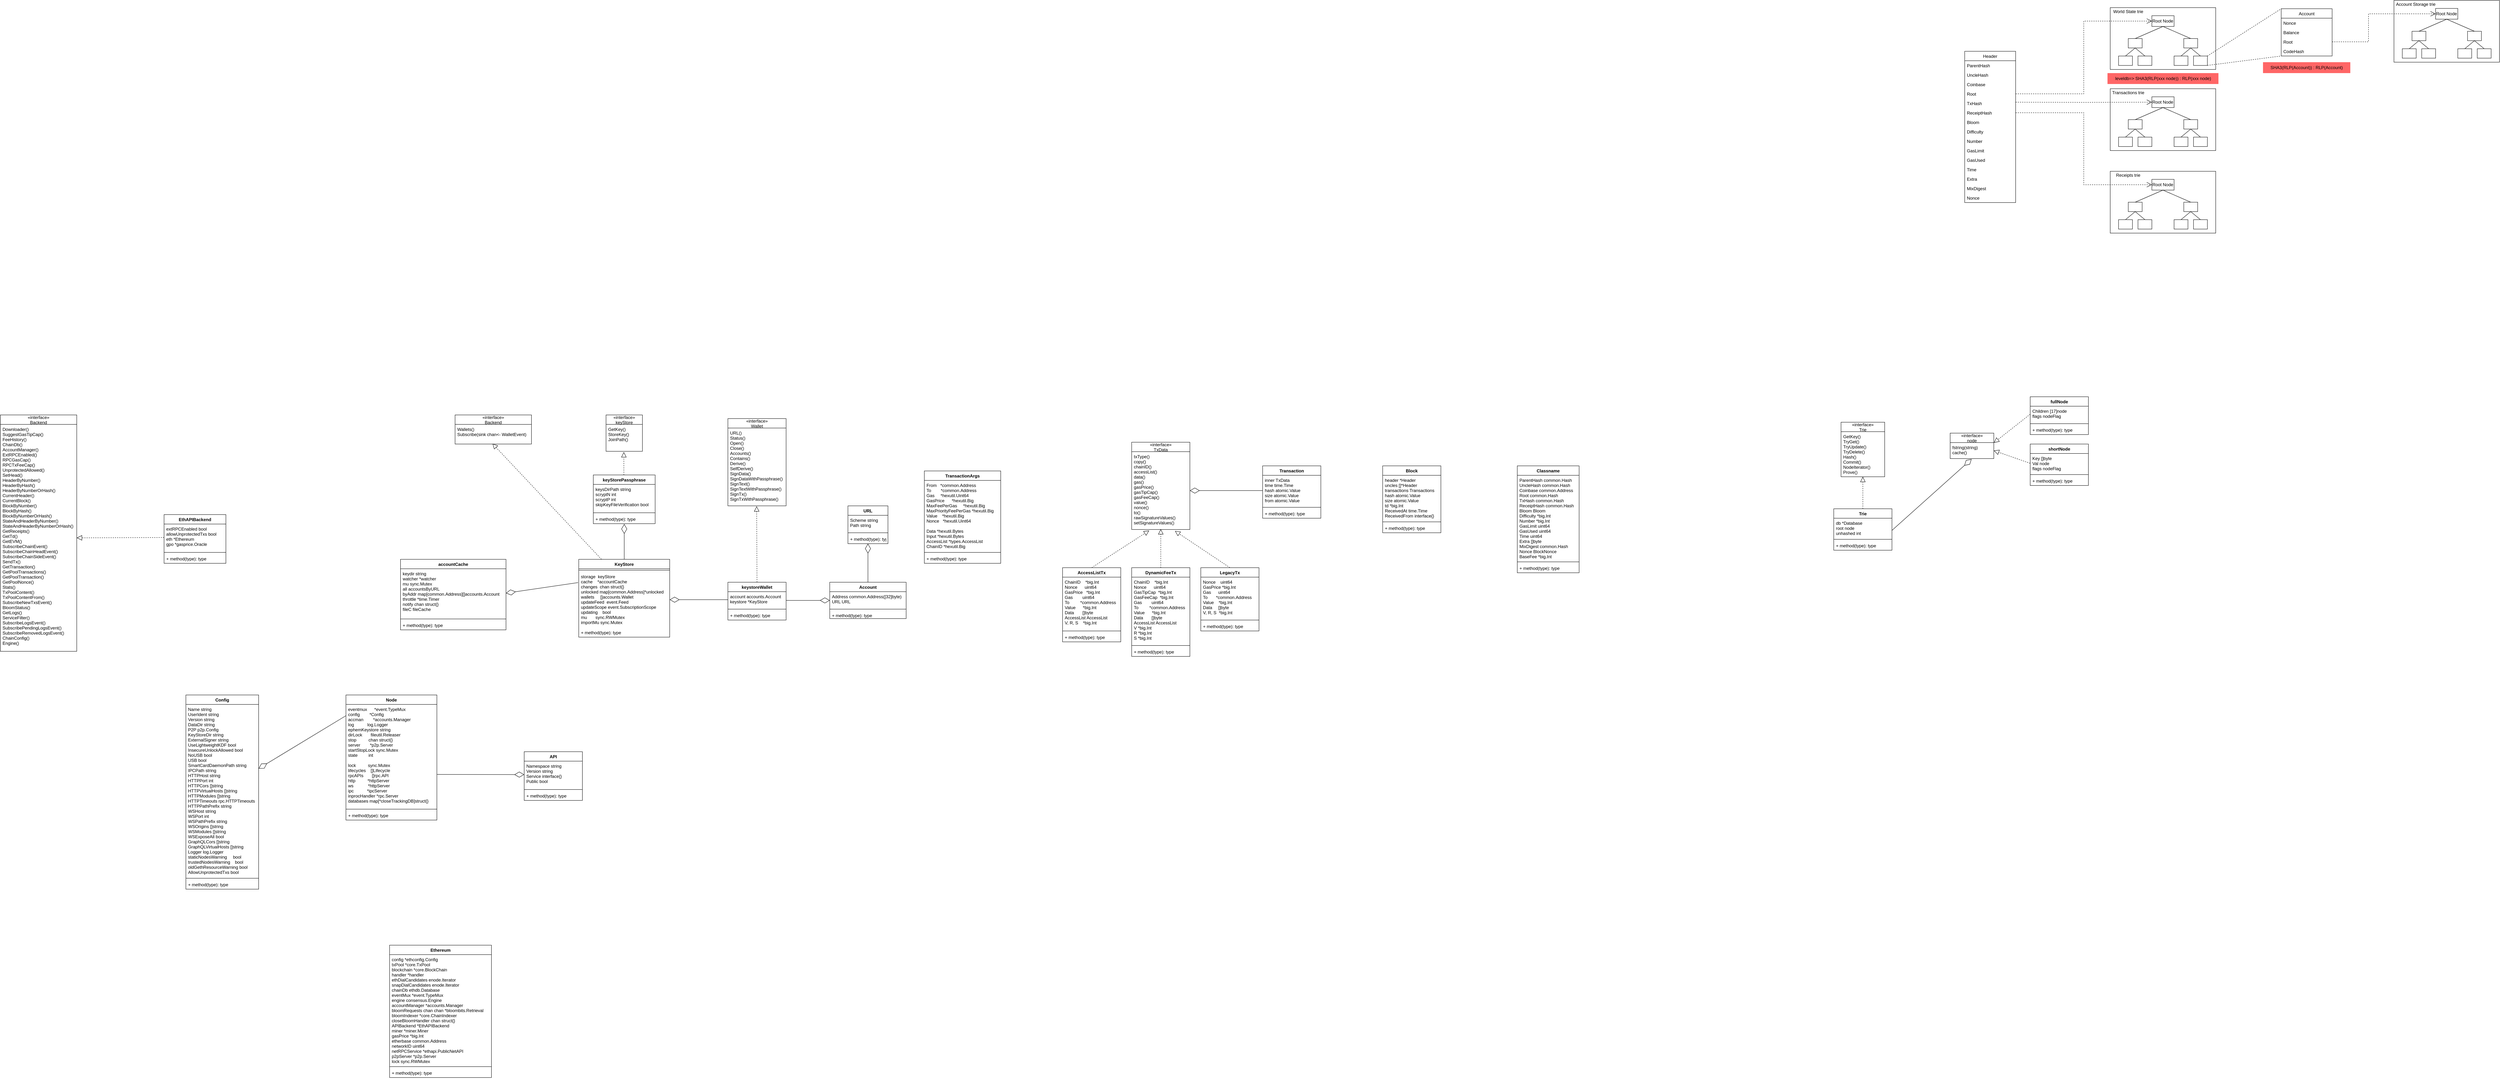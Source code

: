 <mxfile version="15.7.0" type="github" pages="2">
  <diagram id="dX4XTRBZ6Wp5YaVVU2Ya" name="数据结构">
    <mxGraphModel dx="3736" dy="2791" grid="1" gridSize="10" guides="1" tooltips="1" connect="1" arrows="1" fold="1" page="1" pageScale="1" pageWidth="850" pageHeight="1100" math="0" shadow="0">
      <root>
        <mxCell id="0" />
        <mxCell id="1" parent="0" />
        <mxCell id="fBb_ADaK_HotsHeqHCVb-110" value="" style="group" vertex="1" connectable="0" parent="1">
          <mxGeometry x="3380" y="-887" width="290" height="170" as="geometry" />
        </mxCell>
        <mxCell id="fBb_ADaK_HotsHeqHCVb-111" value="" style="rounded=0;whiteSpace=wrap;html=1;" vertex="1" parent="fBb_ADaK_HotsHeqHCVb-110">
          <mxGeometry width="290" height="170" as="geometry" />
        </mxCell>
        <mxCell id="fBb_ADaK_HotsHeqHCVb-112" value="Root Node" style="rounded=0;whiteSpace=wrap;html=1;" vertex="1" parent="fBb_ADaK_HotsHeqHCVb-110">
          <mxGeometry x="114.474" y="22.174" width="61.053" height="29.565" as="geometry" />
        </mxCell>
        <mxCell id="fBb_ADaK_HotsHeqHCVb-113" value="" style="rounded=0;whiteSpace=wrap;html=1;" vertex="1" parent="fBb_ADaK_HotsHeqHCVb-110">
          <mxGeometry x="49.605" y="85" width="38.158" height="25.87" as="geometry" />
        </mxCell>
        <mxCell id="fBb_ADaK_HotsHeqHCVb-114" value="" style="rounded=0;whiteSpace=wrap;html=1;" vertex="1" parent="fBb_ADaK_HotsHeqHCVb-110">
          <mxGeometry x="202.237" y="85" width="38.158" height="25.87" as="geometry" />
        </mxCell>
        <mxCell id="fBb_ADaK_HotsHeqHCVb-115" value="" style="rounded=0;whiteSpace=wrap;html=1;" vertex="1" parent="fBb_ADaK_HotsHeqHCVb-110">
          <mxGeometry x="22.895" y="133.043" width="38.158" height="25.87" as="geometry" />
        </mxCell>
        <mxCell id="fBb_ADaK_HotsHeqHCVb-116" value="" style="rounded=0;whiteSpace=wrap;html=1;" vertex="1" parent="fBb_ADaK_HotsHeqHCVb-110">
          <mxGeometry x="76.316" y="133.043" width="38.158" height="25.87" as="geometry" />
        </mxCell>
        <mxCell id="fBb_ADaK_HotsHeqHCVb-117" value="" style="endArrow=none;html=1;rounded=0;entryX=0.5;entryY=1;entryDx=0;entryDy=0;exitX=0.5;exitY=0;exitDx=0;exitDy=0;" edge="1" parent="fBb_ADaK_HotsHeqHCVb-110" source="fBb_ADaK_HotsHeqHCVb-115" target="fBb_ADaK_HotsHeqHCVb-113">
          <mxGeometry width="50" height="50" relative="1" as="geometry">
            <mxPoint x="34.342" y="229.13" as="sourcePoint" />
            <mxPoint x="72.5" y="192.174" as="targetPoint" />
          </mxGeometry>
        </mxCell>
        <mxCell id="fBb_ADaK_HotsHeqHCVb-118" value="" style="endArrow=none;html=1;rounded=0;entryX=0.5;entryY=1;entryDx=0;entryDy=0;exitX=0.5;exitY=0;exitDx=0;exitDy=0;" edge="1" parent="fBb_ADaK_HotsHeqHCVb-110" source="fBb_ADaK_HotsHeqHCVb-116" target="fBb_ADaK_HotsHeqHCVb-113">
          <mxGeometry width="50" height="50" relative="1" as="geometry">
            <mxPoint x="49.605" y="206.957" as="sourcePoint" />
            <mxPoint x="87.763" y="170" as="targetPoint" />
          </mxGeometry>
        </mxCell>
        <mxCell id="fBb_ADaK_HotsHeqHCVb-119" value="" style="endArrow=none;html=1;rounded=0;entryX=0.5;entryY=1;entryDx=0;entryDy=0;exitX=0.5;exitY=0;exitDx=0;exitDy=0;" edge="1" parent="fBb_ADaK_HotsHeqHCVb-110" source="fBb_ADaK_HotsHeqHCVb-113" target="fBb_ADaK_HotsHeqHCVb-112">
          <mxGeometry width="50" height="50" relative="1" as="geometry">
            <mxPoint x="114.474" y="96.087" as="sourcePoint" />
            <mxPoint x="152.632" y="59.13" as="targetPoint" />
          </mxGeometry>
        </mxCell>
        <mxCell id="fBb_ADaK_HotsHeqHCVb-120" value="" style="endArrow=none;html=1;rounded=0;entryX=0.5;entryY=1;entryDx=0;entryDy=0;exitX=0.5;exitY=0;exitDx=0;exitDy=0;" edge="1" parent="fBb_ADaK_HotsHeqHCVb-110" source="fBb_ADaK_HotsHeqHCVb-114" target="fBb_ADaK_HotsHeqHCVb-112">
          <mxGeometry width="50" height="50" relative="1" as="geometry">
            <mxPoint x="122.105" y="110.87" as="sourcePoint" />
            <mxPoint x="160.263" y="73.913" as="targetPoint" />
          </mxGeometry>
        </mxCell>
        <mxCell id="fBb_ADaK_HotsHeqHCVb-121" value="" style="rounded=0;whiteSpace=wrap;html=1;" vertex="1" parent="fBb_ADaK_HotsHeqHCVb-110">
          <mxGeometry x="175.526" y="133.043" width="38.158" height="25.87" as="geometry" />
        </mxCell>
        <mxCell id="fBb_ADaK_HotsHeqHCVb-122" value="" style="rounded=0;whiteSpace=wrap;html=1;" vertex="1" parent="fBb_ADaK_HotsHeqHCVb-110">
          <mxGeometry x="228.947" y="133.043" width="38.158" height="25.87" as="geometry" />
        </mxCell>
        <mxCell id="fBb_ADaK_HotsHeqHCVb-123" value="" style="endArrow=none;html=1;rounded=0;entryX=0.5;entryY=1;entryDx=0;entryDy=0;exitX=0.5;exitY=0;exitDx=0;exitDy=0;" edge="1" parent="fBb_ADaK_HotsHeqHCVb-110" source="fBb_ADaK_HotsHeqHCVb-121" target="fBb_ADaK_HotsHeqHCVb-114">
          <mxGeometry width="50" height="50" relative="1" as="geometry">
            <mxPoint x="190.789" y="147.826" as="sourcePoint" />
            <mxPoint x="228.947" y="110.87" as="targetPoint" />
          </mxGeometry>
        </mxCell>
        <mxCell id="fBb_ADaK_HotsHeqHCVb-124" value="" style="endArrow=none;html=1;rounded=0;entryX=0.5;entryY=1;entryDx=0;entryDy=0;exitX=0.5;exitY=0;exitDx=0;exitDy=0;" edge="1" parent="fBb_ADaK_HotsHeqHCVb-110" source="fBb_ADaK_HotsHeqHCVb-122" target="fBb_ADaK_HotsHeqHCVb-114">
          <mxGeometry width="50" height="50" relative="1" as="geometry">
            <mxPoint x="213.684" y="251.304" as="sourcePoint" />
            <mxPoint x="251.842" y="214.348" as="targetPoint" />
          </mxGeometry>
        </mxCell>
        <mxCell id="fBb_ADaK_HotsHeqHCVb-125" value="Transactions trie" style="text;html=1;strokeColor=none;fillColor=none;align=center;verticalAlign=middle;whiteSpace=wrap;rounded=0;" vertex="1" parent="fBb_ADaK_HotsHeqHCVb-110">
          <mxGeometry width="99.211" height="22.174" as="geometry" />
        </mxCell>
        <mxCell id="fBb_ADaK_HotsHeqHCVb-109" value="" style="group" vertex="1" connectable="0" parent="1">
          <mxGeometry x="3380" y="-1110" width="290" height="170" as="geometry" />
        </mxCell>
        <mxCell id="fBb_ADaK_HotsHeqHCVb-75" value="" style="rounded=0;whiteSpace=wrap;html=1;" vertex="1" parent="fBb_ADaK_HotsHeqHCVb-109">
          <mxGeometry width="290" height="170" as="geometry" />
        </mxCell>
        <mxCell id="fBb_ADaK_HotsHeqHCVb-48" value="Root Node" style="rounded=0;whiteSpace=wrap;html=1;" vertex="1" parent="fBb_ADaK_HotsHeqHCVb-109">
          <mxGeometry x="114.474" y="22.174" width="61.053" height="29.565" as="geometry" />
        </mxCell>
        <mxCell id="fBb_ADaK_HotsHeqHCVb-55" value="" style="rounded=0;whiteSpace=wrap;html=1;" vertex="1" parent="fBb_ADaK_HotsHeqHCVb-109">
          <mxGeometry x="49.605" y="85" width="38.158" height="25.87" as="geometry" />
        </mxCell>
        <mxCell id="fBb_ADaK_HotsHeqHCVb-56" value="" style="rounded=0;whiteSpace=wrap;html=1;" vertex="1" parent="fBb_ADaK_HotsHeqHCVb-109">
          <mxGeometry x="202.237" y="85" width="38.158" height="25.87" as="geometry" />
        </mxCell>
        <mxCell id="fBb_ADaK_HotsHeqHCVb-57" value="" style="rounded=0;whiteSpace=wrap;html=1;" vertex="1" parent="fBb_ADaK_HotsHeqHCVb-109">
          <mxGeometry x="22.895" y="133.043" width="38.158" height="25.87" as="geometry" />
        </mxCell>
        <mxCell id="fBb_ADaK_HotsHeqHCVb-60" value="" style="rounded=0;whiteSpace=wrap;html=1;" vertex="1" parent="fBb_ADaK_HotsHeqHCVb-109">
          <mxGeometry x="76.316" y="133.043" width="38.158" height="25.87" as="geometry" />
        </mxCell>
        <mxCell id="fBb_ADaK_HotsHeqHCVb-63" value="" style="endArrow=none;html=1;rounded=0;entryX=0.5;entryY=1;entryDx=0;entryDy=0;exitX=0.5;exitY=0;exitDx=0;exitDy=0;" edge="1" parent="fBb_ADaK_HotsHeqHCVb-109" source="fBb_ADaK_HotsHeqHCVb-57" target="fBb_ADaK_HotsHeqHCVb-55">
          <mxGeometry width="50" height="50" relative="1" as="geometry">
            <mxPoint x="34.342" y="229.13" as="sourcePoint" />
            <mxPoint x="72.5" y="192.174" as="targetPoint" />
          </mxGeometry>
        </mxCell>
        <mxCell id="fBb_ADaK_HotsHeqHCVb-64" value="" style="endArrow=none;html=1;rounded=0;entryX=0.5;entryY=1;entryDx=0;entryDy=0;exitX=0.5;exitY=0;exitDx=0;exitDy=0;" edge="1" parent="fBb_ADaK_HotsHeqHCVb-109" source="fBb_ADaK_HotsHeqHCVb-60" target="fBb_ADaK_HotsHeqHCVb-55">
          <mxGeometry width="50" height="50" relative="1" as="geometry">
            <mxPoint x="49.605" y="206.957" as="sourcePoint" />
            <mxPoint x="87.763" y="170" as="targetPoint" />
          </mxGeometry>
        </mxCell>
        <mxCell id="fBb_ADaK_HotsHeqHCVb-68" value="" style="endArrow=none;html=1;rounded=0;entryX=0.5;entryY=1;entryDx=0;entryDy=0;exitX=0.5;exitY=0;exitDx=0;exitDy=0;" edge="1" parent="fBb_ADaK_HotsHeqHCVb-109" source="fBb_ADaK_HotsHeqHCVb-55" target="fBb_ADaK_HotsHeqHCVb-48">
          <mxGeometry width="50" height="50" relative="1" as="geometry">
            <mxPoint x="114.474" y="96.087" as="sourcePoint" />
            <mxPoint x="152.632" y="59.13" as="targetPoint" />
          </mxGeometry>
        </mxCell>
        <mxCell id="fBb_ADaK_HotsHeqHCVb-69" value="" style="endArrow=none;html=1;rounded=0;entryX=0.5;entryY=1;entryDx=0;entryDy=0;exitX=0.5;exitY=0;exitDx=0;exitDy=0;" edge="1" parent="fBb_ADaK_HotsHeqHCVb-109" source="fBb_ADaK_HotsHeqHCVb-56" target="fBb_ADaK_HotsHeqHCVb-48">
          <mxGeometry width="50" height="50" relative="1" as="geometry">
            <mxPoint x="122.105" y="110.87" as="sourcePoint" />
            <mxPoint x="160.263" y="73.913" as="targetPoint" />
          </mxGeometry>
        </mxCell>
        <mxCell id="fBb_ADaK_HotsHeqHCVb-71" value="" style="rounded=0;whiteSpace=wrap;html=1;" vertex="1" parent="fBb_ADaK_HotsHeqHCVb-109">
          <mxGeometry x="175.526" y="133.043" width="38.158" height="25.87" as="geometry" />
        </mxCell>
        <mxCell id="fBb_ADaK_HotsHeqHCVb-72" value="" style="rounded=0;whiteSpace=wrap;html=1;" vertex="1" parent="fBb_ADaK_HotsHeqHCVb-109">
          <mxGeometry x="228.947" y="133.043" width="38.158" height="25.87" as="geometry" />
        </mxCell>
        <mxCell id="fBb_ADaK_HotsHeqHCVb-73" value="" style="endArrow=none;html=1;rounded=0;entryX=0.5;entryY=1;entryDx=0;entryDy=0;exitX=0.5;exitY=0;exitDx=0;exitDy=0;" edge="1" parent="fBb_ADaK_HotsHeqHCVb-109" source="fBb_ADaK_HotsHeqHCVb-71" target="fBb_ADaK_HotsHeqHCVb-56">
          <mxGeometry width="50" height="50" relative="1" as="geometry">
            <mxPoint x="190.789" y="147.826" as="sourcePoint" />
            <mxPoint x="228.947" y="110.87" as="targetPoint" />
          </mxGeometry>
        </mxCell>
        <mxCell id="fBb_ADaK_HotsHeqHCVb-74" value="" style="endArrow=none;html=1;rounded=0;entryX=0.5;entryY=1;entryDx=0;entryDy=0;exitX=0.5;exitY=0;exitDx=0;exitDy=0;" edge="1" parent="fBb_ADaK_HotsHeqHCVb-109" source="fBb_ADaK_HotsHeqHCVb-72" target="fBb_ADaK_HotsHeqHCVb-56">
          <mxGeometry width="50" height="50" relative="1" as="geometry">
            <mxPoint x="213.684" y="251.304" as="sourcePoint" />
            <mxPoint x="251.842" y="214.348" as="targetPoint" />
          </mxGeometry>
        </mxCell>
        <mxCell id="fBb_ADaK_HotsHeqHCVb-76" value="World State trie" style="text;html=1;strokeColor=none;fillColor=none;align=center;verticalAlign=middle;whiteSpace=wrap;rounded=0;" vertex="1" parent="fBb_ADaK_HotsHeqHCVb-109">
          <mxGeometry width="99.211" height="22.174" as="geometry" />
        </mxCell>
        <mxCell id="URf5ottizoxrgOfwgMAj-5" value="Account" style="swimlane;fontStyle=1;align=center;verticalAlign=top;childLayout=stackLayout;horizontal=1;startSize=26;horizontalStack=0;resizeParent=1;resizeParentMax=0;resizeLast=0;collapsible=1;marginBottom=0;" parent="1" vertex="1">
          <mxGeometry x="-140" y="470" width="210" height="100" as="geometry" />
        </mxCell>
        <mxCell id="URf5ottizoxrgOfwgMAj-6" value="Address common.Address([32]byte)&#xa;URL     URL " style="text;strokeColor=none;fillColor=none;align=left;verticalAlign=top;spacingLeft=4;spacingRight=4;overflow=hidden;rotatable=0;points=[[0,0.5],[1,0.5]];portConstraint=eastwest;" parent="URf5ottizoxrgOfwgMAj-5" vertex="1">
          <mxGeometry y="26" width="210" height="44" as="geometry" />
        </mxCell>
        <mxCell id="URf5ottizoxrgOfwgMAj-7" value="" style="line;strokeWidth=1;fillColor=none;align=left;verticalAlign=middle;spacingTop=-1;spacingLeft=3;spacingRight=3;rotatable=0;labelPosition=right;points=[];portConstraint=eastwest;" parent="URf5ottizoxrgOfwgMAj-5" vertex="1">
          <mxGeometry y="70" width="210" height="8" as="geometry" />
        </mxCell>
        <mxCell id="URf5ottizoxrgOfwgMAj-8" value="+ method(type): type" style="text;strokeColor=none;fillColor=none;align=left;verticalAlign=top;spacingLeft=4;spacingRight=4;overflow=hidden;rotatable=0;points=[[0,0.5],[1,0.5]];portConstraint=eastwest;" parent="URf5ottizoxrgOfwgMAj-5" vertex="1">
          <mxGeometry y="78" width="210" height="22" as="geometry" />
        </mxCell>
        <mxCell id="URf5ottizoxrgOfwgMAj-9" value="URL" style="swimlane;fontStyle=1;align=center;verticalAlign=top;childLayout=stackLayout;horizontal=1;startSize=26;horizontalStack=0;resizeParent=1;resizeParentMax=0;resizeLast=0;collapsible=1;marginBottom=0;" parent="1" vertex="1">
          <mxGeometry x="-90" y="260" width="110" height="104" as="geometry" />
        </mxCell>
        <mxCell id="URf5ottizoxrgOfwgMAj-10" value="Scheme string&#xa;Path   string" style="text;strokeColor=none;fillColor=none;align=left;verticalAlign=top;spacingLeft=4;spacingRight=4;overflow=hidden;rotatable=0;points=[[0,0.5],[1,0.5]];portConstraint=eastwest;" parent="URf5ottizoxrgOfwgMAj-9" vertex="1">
          <mxGeometry y="26" width="110" height="44" as="geometry" />
        </mxCell>
        <mxCell id="URf5ottizoxrgOfwgMAj-11" value="" style="line;strokeWidth=1;fillColor=none;align=left;verticalAlign=middle;spacingTop=-1;spacingLeft=3;spacingRight=3;rotatable=0;labelPosition=right;points=[];portConstraint=eastwest;" parent="URf5ottizoxrgOfwgMAj-9" vertex="1">
          <mxGeometry y="70" width="110" height="8" as="geometry" />
        </mxCell>
        <mxCell id="URf5ottizoxrgOfwgMAj-12" value="+ method(type): type" style="text;strokeColor=none;fillColor=none;align=left;verticalAlign=top;spacingLeft=4;spacingRight=4;overflow=hidden;rotatable=0;points=[[0,0.5],[1,0.5]];portConstraint=eastwest;" parent="URf5ottizoxrgOfwgMAj-9" vertex="1">
          <mxGeometry y="78" width="110" height="26" as="geometry" />
        </mxCell>
        <mxCell id="URf5ottizoxrgOfwgMAj-14" value="TransactionArgs" style="swimlane;fontStyle=1;align=center;verticalAlign=top;childLayout=stackLayout;horizontal=1;startSize=26;horizontalStack=0;resizeParent=1;resizeParentMax=0;resizeLast=0;collapsible=1;marginBottom=0;" parent="1" vertex="1">
          <mxGeometry x="120" y="164" width="210" height="254" as="geometry" />
        </mxCell>
        <mxCell id="URf5ottizoxrgOfwgMAj-15" value="From   *common.Address&#xa;To        *common.Address&#xa;Gas     *hexutil.Uint64&#xa;GasPrice      *hexutil.Big   &#xa;MaxFeePerGas     *hexutil.Big   &#xa;MaxPriorityFeePerGas *hexutil.Big   &#xa;Value    *hexutil.Big   &#xa;Nonce   *hexutil.Uint64&#xa;&#xa;Data  *hexutil.Bytes&#xa;Input *hexutil.Bytes&#xa;AccessList *types.AccessList&#xa;ChainID    *hexutil.Big" style="text;strokeColor=none;fillColor=none;align=left;verticalAlign=top;spacingLeft=4;spacingRight=4;overflow=hidden;rotatable=0;points=[[0,0.5],[1,0.5]];portConstraint=eastwest;" parent="URf5ottizoxrgOfwgMAj-14" vertex="1">
          <mxGeometry y="26" width="210" height="194" as="geometry" />
        </mxCell>
        <mxCell id="URf5ottizoxrgOfwgMAj-16" value="" style="line;strokeWidth=1;fillColor=none;align=left;verticalAlign=middle;spacingTop=-1;spacingLeft=3;spacingRight=3;rotatable=0;labelPosition=right;points=[];portConstraint=eastwest;" parent="URf5ottizoxrgOfwgMAj-14" vertex="1">
          <mxGeometry y="220" width="210" height="8" as="geometry" />
        </mxCell>
        <mxCell id="URf5ottizoxrgOfwgMAj-17" value="+ method(type): type" style="text;strokeColor=none;fillColor=none;align=left;verticalAlign=top;spacingLeft=4;spacingRight=4;overflow=hidden;rotatable=0;points=[[0,0.5],[1,0.5]];portConstraint=eastwest;" parent="URf5ottizoxrgOfwgMAj-14" vertex="1">
          <mxGeometry y="228" width="210" height="26" as="geometry" />
        </mxCell>
        <mxCell id="URf5ottizoxrgOfwgMAj-18" value="Block" style="swimlane;fontStyle=1;align=center;verticalAlign=top;childLayout=stackLayout;horizontal=1;startSize=26;horizontalStack=0;resizeParent=1;resizeParentMax=0;resizeLast=0;collapsible=1;marginBottom=0;" parent="1" vertex="1">
          <mxGeometry x="1380" y="150" width="160" height="184" as="geometry" />
        </mxCell>
        <mxCell id="URf5ottizoxrgOfwgMAj-19" value="header       *Header&#xa;    uncles       []*Header&#xa;    transactions Transactions&#xa;hash atomic.Value&#xa;    size atomic.Value&#xa;td *big.Int&#xa;ReceivedAt   time.Time&#xa;    ReceivedFrom interface{}" style="text;strokeColor=none;fillColor=none;align=left;verticalAlign=top;spacingLeft=4;spacingRight=4;overflow=hidden;rotatable=0;points=[[0,0.5],[1,0.5]];portConstraint=eastwest;" parent="URf5ottizoxrgOfwgMAj-18" vertex="1">
          <mxGeometry y="26" width="160" height="124" as="geometry" />
        </mxCell>
        <mxCell id="URf5ottizoxrgOfwgMAj-20" value="" style="line;strokeWidth=1;fillColor=none;align=left;verticalAlign=middle;spacingTop=-1;spacingLeft=3;spacingRight=3;rotatable=0;labelPosition=right;points=[];portConstraint=eastwest;" parent="URf5ottizoxrgOfwgMAj-18" vertex="1">
          <mxGeometry y="150" width="160" height="8" as="geometry" />
        </mxCell>
        <mxCell id="URf5ottizoxrgOfwgMAj-21" value="+ method(type): type" style="text;strokeColor=none;fillColor=none;align=left;verticalAlign=top;spacingLeft=4;spacingRight=4;overflow=hidden;rotatable=0;points=[[0,0.5],[1,0.5]];portConstraint=eastwest;" parent="URf5ottizoxrgOfwgMAj-18" vertex="1">
          <mxGeometry y="158" width="160" height="26" as="geometry" />
        </mxCell>
        <mxCell id="URf5ottizoxrgOfwgMAj-22" value="Classname" style="swimlane;fontStyle=1;align=center;verticalAlign=top;childLayout=stackLayout;horizontal=1;startSize=26;horizontalStack=0;resizeParent=1;resizeParentMax=0;resizeLast=0;collapsible=1;marginBottom=0;" parent="1" vertex="1">
          <mxGeometry x="1750" y="150" width="170" height="294" as="geometry" />
        </mxCell>
        <mxCell id="URf5ottizoxrgOfwgMAj-23" value="    ParentHash  common.Hash &#xa;    UncleHash   common.Hash &#xa;    Coinbase    common.Address &#xa;    Root        common.Hash &#xa;    TxHash      common.Hash &#xa;    ReceiptHash common.Hash &#xa;    Bloom       Bloom &#xa;    Difficulty  *big.Int&#xa;    Number      *big.Int &#xa;    GasLimit    uint64&#xa;    GasUsed     uint64 &#xa;    Time        uint64&#xa;    Extra       []byte&#xa;    MixDigest   common.Hash &#xa;    Nonce       BlockNonce &#xa;BaseFee *big.Int &#xa;" style="text;strokeColor=none;fillColor=none;align=left;verticalAlign=top;spacingLeft=4;spacingRight=4;overflow=hidden;rotatable=0;points=[[0,0.5],[1,0.5]];portConstraint=eastwest;" parent="URf5ottizoxrgOfwgMAj-22" vertex="1">
          <mxGeometry y="26" width="170" height="234" as="geometry" />
        </mxCell>
        <mxCell id="URf5ottizoxrgOfwgMAj-24" value="" style="line;strokeWidth=1;fillColor=none;align=left;verticalAlign=middle;spacingTop=-1;spacingLeft=3;spacingRight=3;rotatable=0;labelPosition=right;points=[];portConstraint=eastwest;" parent="URf5ottizoxrgOfwgMAj-22" vertex="1">
          <mxGeometry y="260" width="170" height="8" as="geometry" />
        </mxCell>
        <mxCell id="URf5ottizoxrgOfwgMAj-25" value="+ method(type): type" style="text;strokeColor=none;fillColor=none;align=left;verticalAlign=top;spacingLeft=4;spacingRight=4;overflow=hidden;rotatable=0;points=[[0,0.5],[1,0.5]];portConstraint=eastwest;" parent="URf5ottizoxrgOfwgMAj-22" vertex="1">
          <mxGeometry y="268" width="170" height="26" as="geometry" />
        </mxCell>
        <mxCell id="URf5ottizoxrgOfwgMAj-27" value="Transaction" style="swimlane;fontStyle=1;align=center;verticalAlign=top;childLayout=stackLayout;horizontal=1;startSize=26;horizontalStack=0;resizeParent=1;resizeParentMax=0;resizeLast=0;collapsible=1;marginBottom=0;" parent="1" vertex="1">
          <mxGeometry x="1050" y="150" width="160" height="144" as="geometry" />
        </mxCell>
        <mxCell id="URf5ottizoxrgOfwgMAj-28" value="inner TxData&#xa;time  time.Time&#xa;hash atomic.Value&#xa;    size atomic.Value&#xa;    from atomic.Value" style="text;strokeColor=none;fillColor=none;align=left;verticalAlign=top;spacingLeft=4;spacingRight=4;overflow=hidden;rotatable=0;points=[[0,0.5],[1,0.5]];portConstraint=eastwest;" parent="URf5ottizoxrgOfwgMAj-27" vertex="1">
          <mxGeometry y="26" width="160" height="84" as="geometry" />
        </mxCell>
        <mxCell id="URf5ottizoxrgOfwgMAj-29" value="" style="line;strokeWidth=1;fillColor=none;align=left;verticalAlign=middle;spacingTop=-1;spacingLeft=3;spacingRight=3;rotatable=0;labelPosition=right;points=[];portConstraint=eastwest;" parent="URf5ottizoxrgOfwgMAj-27" vertex="1">
          <mxGeometry y="110" width="160" height="8" as="geometry" />
        </mxCell>
        <mxCell id="URf5ottizoxrgOfwgMAj-30" value="+ method(type): type" style="text;strokeColor=none;fillColor=none;align=left;verticalAlign=top;spacingLeft=4;spacingRight=4;overflow=hidden;rotatable=0;points=[[0,0.5],[1,0.5]];portConstraint=eastwest;" parent="URf5ottizoxrgOfwgMAj-27" vertex="1">
          <mxGeometry y="118" width="160" height="26" as="geometry" />
        </mxCell>
        <mxCell id="URf5ottizoxrgOfwgMAj-34" value="«interface»&#xa;Wallet" style="swimlane;fontStyle=0;childLayout=stackLayout;horizontal=1;startSize=26;fillColor=none;horizontalStack=0;resizeParent=1;resizeParentMax=0;resizeLast=0;collapsible=1;marginBottom=0;" parent="1" vertex="1">
          <mxGeometry x="-420" y="20" width="160" height="240" as="geometry" />
        </mxCell>
        <mxCell id="URf5ottizoxrgOfwgMAj-35" value="URL() &#xa;Status()&#xa;Open() &#xa;Close() &#xa;Accounts()&#xa;Contains()&#xa;Derive()&#xa;SelfDerive()&#xa;SignData()&#xa;SignDataWithPassphrase()&#xa;SignText()&#xa;SignTextWithPassphrase()&#xa;SignTx()&#xa;SignTxWithPassphrase()&#xa;" style="text;strokeColor=none;fillColor=none;align=left;verticalAlign=top;spacingLeft=4;spacingRight=4;overflow=hidden;rotatable=0;points=[[0,0.5],[1,0.5]];portConstraint=eastwest;" parent="URf5ottizoxrgOfwgMAj-34" vertex="1">
          <mxGeometry y="26" width="160" height="214" as="geometry" />
        </mxCell>
        <mxCell id="URf5ottizoxrgOfwgMAj-42" value="keystoreWallet" style="swimlane;fontStyle=1;align=center;verticalAlign=top;childLayout=stackLayout;horizontal=1;startSize=26;horizontalStack=0;resizeParent=1;resizeParentMax=0;resizeLast=0;collapsible=1;marginBottom=0;" parent="1" vertex="1">
          <mxGeometry x="-420" y="470" width="160" height="104" as="geometry" />
        </mxCell>
        <mxCell id="URf5ottizoxrgOfwgMAj-43" value="account  accounts.Account&#xa;keystore *KeyStore" style="text;strokeColor=none;fillColor=none;align=left;verticalAlign=top;spacingLeft=4;spacingRight=4;overflow=hidden;rotatable=0;points=[[0,0.5],[1,0.5]];portConstraint=eastwest;" parent="URf5ottizoxrgOfwgMAj-42" vertex="1">
          <mxGeometry y="26" width="160" height="44" as="geometry" />
        </mxCell>
        <mxCell id="URf5ottizoxrgOfwgMAj-71" value="" style="endArrow=diamondThin;endFill=0;endSize=24;html=1;rounded=0;" parent="URf5ottizoxrgOfwgMAj-42" edge="1">
          <mxGeometry width="160" relative="1" as="geometry">
            <mxPoint x="160" y="50" as="sourcePoint" />
            <mxPoint x="280" y="50" as="targetPoint" />
          </mxGeometry>
        </mxCell>
        <mxCell id="URf5ottizoxrgOfwgMAj-44" value="" style="line;strokeWidth=1;fillColor=none;align=left;verticalAlign=middle;spacingTop=-1;spacingLeft=3;spacingRight=3;rotatable=0;labelPosition=right;points=[];portConstraint=eastwest;" parent="URf5ottizoxrgOfwgMAj-42" vertex="1">
          <mxGeometry y="70" width="160" height="8" as="geometry" />
        </mxCell>
        <mxCell id="URf5ottizoxrgOfwgMAj-45" value="+ method(type): type" style="text;strokeColor=none;fillColor=none;align=left;verticalAlign=top;spacingLeft=4;spacingRight=4;overflow=hidden;rotatable=0;points=[[0,0.5],[1,0.5]];portConstraint=eastwest;" parent="URf5ottizoxrgOfwgMAj-42" vertex="1">
          <mxGeometry y="78" width="160" height="26" as="geometry" />
        </mxCell>
        <mxCell id="URf5ottizoxrgOfwgMAj-46" value="" style="endArrow=block;dashed=1;endFill=0;endSize=12;html=1;rounded=0;exitX=0.5;exitY=0;exitDx=0;exitDy=0;entryX=0.494;entryY=1.005;entryDx=0;entryDy=0;entryPerimeter=0;" parent="1" source="URf5ottizoxrgOfwgMAj-42" target="URf5ottizoxrgOfwgMAj-35" edge="1">
          <mxGeometry width="160" relative="1" as="geometry">
            <mxPoint x="-400" y="410" as="sourcePoint" />
            <mxPoint x="-240" y="410" as="targetPoint" />
          </mxGeometry>
        </mxCell>
        <mxCell id="URf5ottizoxrgOfwgMAj-47" value="KeyStore" style="swimlane;fontStyle=1;align=center;verticalAlign=top;childLayout=stackLayout;horizontal=1;startSize=26;horizontalStack=0;resizeParent=1;resizeParentMax=0;resizeLast=0;collapsible=1;marginBottom=0;" parent="1" vertex="1">
          <mxGeometry x="-830" y="407" width="250" height="214" as="geometry" />
        </mxCell>
        <mxCell id="URf5ottizoxrgOfwgMAj-49" value="" style="line;strokeWidth=1;fillColor=none;align=left;verticalAlign=middle;spacingTop=-1;spacingLeft=3;spacingRight=3;rotatable=0;labelPosition=right;points=[];portConstraint=eastwest;" parent="URf5ottizoxrgOfwgMAj-47" vertex="1">
          <mxGeometry y="26" width="250" height="8" as="geometry" />
        </mxCell>
        <mxCell id="URf5ottizoxrgOfwgMAj-48" value=" storage  keyStore                     &#xa; cache    *accountCache                &#xa; changes  chan struct{}                &#xa; unlocked map[common.Address]*unlocked &#xa; wallets     []accounts.Wallet       &#xa; updateFeed  event.Feed              &#xa; updateScope event.SubscriptionScope &#xa; updating    bool           &#xa; mu       sync.RWMutex&#xa; importMu sync.Mutex " style="text;strokeColor=none;fillColor=none;align=left;verticalAlign=top;spacingLeft=4;spacingRight=4;overflow=hidden;rotatable=0;points=[[0,0.5],[1,0.5]];portConstraint=eastwest;" parent="URf5ottizoxrgOfwgMAj-47" vertex="1">
          <mxGeometry y="34" width="250" height="154" as="geometry" />
        </mxCell>
        <mxCell id="URf5ottizoxrgOfwgMAj-50" value="+ method(type): type" style="text;strokeColor=none;fillColor=none;align=left;verticalAlign=top;spacingLeft=4;spacingRight=4;overflow=hidden;rotatable=0;points=[[0,0.5],[1,0.5]];portConstraint=eastwest;" parent="URf5ottizoxrgOfwgMAj-47" vertex="1">
          <mxGeometry y="188" width="250" height="26" as="geometry" />
        </mxCell>
        <mxCell id="URf5ottizoxrgOfwgMAj-54" value="" style="endArrow=diamondThin;endFill=0;endSize=24;html=1;rounded=0;entryX=1;entryY=0.5;entryDx=0;entryDy=0;exitX=0;exitY=0.5;exitDx=0;exitDy=0;" parent="1" source="URf5ottizoxrgOfwgMAj-43" target="URf5ottizoxrgOfwgMAj-48" edge="1">
          <mxGeometry width="160" relative="1" as="geometry">
            <mxPoint x="-560" y="600" as="sourcePoint" />
            <mxPoint x="-400" y="600" as="targetPoint" />
          </mxGeometry>
        </mxCell>
        <mxCell id="URf5ottizoxrgOfwgMAj-55" value="«interface»&#xa;keyStore" style="swimlane;fontStyle=0;childLayout=stackLayout;horizontal=1;startSize=26;fillColor=none;horizontalStack=0;resizeParent=1;resizeParentMax=0;resizeLast=0;collapsible=1;marginBottom=0;" parent="1" vertex="1">
          <mxGeometry x="-755" y="10" width="100" height="100" as="geometry" />
        </mxCell>
        <mxCell id="URf5ottizoxrgOfwgMAj-56" value="GetKey() &#xa;StoreKey()&#xa;JoinPath() &#xa;&#xa;" style="text;strokeColor=none;fillColor=none;align=left;verticalAlign=top;spacingLeft=4;spacingRight=4;overflow=hidden;rotatable=0;points=[[0,0.5],[1,0.5]];portConstraint=eastwest;" parent="URf5ottizoxrgOfwgMAj-55" vertex="1">
          <mxGeometry y="26" width="100" height="74" as="geometry" />
        </mxCell>
        <mxCell id="URf5ottizoxrgOfwgMAj-57" value="keyStorePassphrase" style="swimlane;fontStyle=1;align=center;verticalAlign=top;childLayout=stackLayout;horizontal=1;startSize=26;horizontalStack=0;resizeParent=1;resizeParentMax=0;resizeLast=0;collapsible=1;marginBottom=0;" parent="1" vertex="1">
          <mxGeometry x="-790" y="175" width="170" height="134" as="geometry" />
        </mxCell>
        <mxCell id="URf5ottizoxrgOfwgMAj-61" value="" style="endArrow=block;dashed=1;endFill=0;endSize=12;html=1;rounded=0;entryX=0.49;entryY=1.027;entryDx=0;entryDy=0;entryPerimeter=0;" parent="URf5ottizoxrgOfwgMAj-57" target="URf5ottizoxrgOfwgMAj-56" edge="1">
          <mxGeometry width="160" relative="1" as="geometry">
            <mxPoint x="84" as="sourcePoint" />
            <mxPoint x="240" as="targetPoint" />
          </mxGeometry>
        </mxCell>
        <mxCell id="URf5ottizoxrgOfwgMAj-58" value="keysDirPath string&#xa;    scryptN     int&#xa;    scryptP     int&#xa;skipKeyFileVerification bool" style="text;strokeColor=none;fillColor=none;align=left;verticalAlign=top;spacingLeft=4;spacingRight=4;overflow=hidden;rotatable=0;points=[[0,0.5],[1,0.5]];portConstraint=eastwest;" parent="URf5ottizoxrgOfwgMAj-57" vertex="1">
          <mxGeometry y="26" width="170" height="74" as="geometry" />
        </mxCell>
        <mxCell id="URf5ottizoxrgOfwgMAj-59" value="" style="line;strokeWidth=1;fillColor=none;align=left;verticalAlign=middle;spacingTop=-1;spacingLeft=3;spacingRight=3;rotatable=0;labelPosition=right;points=[];portConstraint=eastwest;" parent="URf5ottizoxrgOfwgMAj-57" vertex="1">
          <mxGeometry y="100" width="170" height="8" as="geometry" />
        </mxCell>
        <mxCell id="URf5ottizoxrgOfwgMAj-60" value="+ method(type): type" style="text;strokeColor=none;fillColor=none;align=left;verticalAlign=top;spacingLeft=4;spacingRight=4;overflow=hidden;rotatable=0;points=[[0,0.5],[1,0.5]];portConstraint=eastwest;" parent="URf5ottizoxrgOfwgMAj-57" vertex="1">
          <mxGeometry y="108" width="170" height="26" as="geometry" />
        </mxCell>
        <mxCell id="URf5ottizoxrgOfwgMAj-62" value="" style="endArrow=diamondThin;endFill=0;endSize=24;html=1;rounded=0;exitX=0.5;exitY=0;exitDx=0;exitDy=0;" parent="1" source="URf5ottizoxrgOfwgMAj-47" edge="1">
          <mxGeometry width="160" relative="1" as="geometry">
            <mxPoint x="-490" y="351.5" as="sourcePoint" />
            <mxPoint x="-705" y="310" as="targetPoint" />
          </mxGeometry>
        </mxCell>
        <mxCell id="URf5ottizoxrgOfwgMAj-63" value="«interface»&#xa;Backend" style="swimlane;fontStyle=0;childLayout=stackLayout;horizontal=1;startSize=26;fillColor=none;horizontalStack=0;resizeParent=1;resizeParentMax=0;resizeLast=0;collapsible=1;marginBottom=0;" parent="1" vertex="1">
          <mxGeometry x="-1170" y="10" width="210" height="80" as="geometry" />
        </mxCell>
        <mxCell id="URf5ottizoxrgOfwgMAj-64" value="Wallets()&#xa;Subscribe(sink chan&lt;- WalletEvent)" style="text;strokeColor=none;fillColor=none;align=left;verticalAlign=top;spacingLeft=4;spacingRight=4;overflow=hidden;rotatable=0;points=[[0,0.5],[1,0.5]];portConstraint=eastwest;" parent="URf5ottizoxrgOfwgMAj-63" vertex="1">
          <mxGeometry y="26" width="210" height="54" as="geometry" />
        </mxCell>
        <mxCell id="URf5ottizoxrgOfwgMAj-65" value="" style="endArrow=block;dashed=1;endFill=0;endSize=12;html=1;rounded=0;entryX=0.49;entryY=0.981;entryDx=0;entryDy=0;entryPerimeter=0;exitX=0.25;exitY=0;exitDx=0;exitDy=0;" parent="1" source="URf5ottizoxrgOfwgMAj-47" target="URf5ottizoxrgOfwgMAj-64" edge="1">
          <mxGeometry width="160" relative="1" as="geometry">
            <mxPoint x="-950" y="340" as="sourcePoint" />
            <mxPoint x="-790" y="340" as="targetPoint" />
          </mxGeometry>
        </mxCell>
        <mxCell id="URf5ottizoxrgOfwgMAj-66" value="accountCache" style="swimlane;fontStyle=1;align=center;verticalAlign=top;childLayout=stackLayout;horizontal=1;startSize=26;horizontalStack=0;resizeParent=1;resizeParentMax=0;resizeLast=0;collapsible=1;marginBottom=0;" parent="1" vertex="1">
          <mxGeometry x="-1320" y="407" width="290" height="194" as="geometry" />
        </mxCell>
        <mxCell id="URf5ottizoxrgOfwgMAj-67" value="keydir   string&#xa;    watcher  *watcher&#xa;    mu       sync.Mutex&#xa;    all      accountsByURL&#xa;    byAddr   map[common.Address][]accounts.Account&#xa;    throttle *time.Timer&#xa;    notify   chan struct{}&#xa;    fileC    fileCache" style="text;strokeColor=none;fillColor=none;align=left;verticalAlign=top;spacingLeft=4;spacingRight=4;overflow=hidden;rotatable=0;points=[[0,0.5],[1,0.5]];portConstraint=eastwest;" parent="URf5ottizoxrgOfwgMAj-66" vertex="1">
          <mxGeometry y="26" width="290" height="134" as="geometry" />
        </mxCell>
        <mxCell id="URf5ottizoxrgOfwgMAj-68" value="" style="line;strokeWidth=1;fillColor=none;align=left;verticalAlign=middle;spacingTop=-1;spacingLeft=3;spacingRight=3;rotatable=0;labelPosition=right;points=[];portConstraint=eastwest;" parent="URf5ottizoxrgOfwgMAj-66" vertex="1">
          <mxGeometry y="160" width="290" height="8" as="geometry" />
        </mxCell>
        <mxCell id="URf5ottizoxrgOfwgMAj-69" value="+ method(type): type" style="text;strokeColor=none;fillColor=none;align=left;verticalAlign=top;spacingLeft=4;spacingRight=4;overflow=hidden;rotatable=0;points=[[0,0.5],[1,0.5]];portConstraint=eastwest;" parent="URf5ottizoxrgOfwgMAj-66" vertex="1">
          <mxGeometry y="168" width="290" height="26" as="geometry" />
        </mxCell>
        <mxCell id="URf5ottizoxrgOfwgMAj-70" value="" style="endArrow=diamondThin;endFill=0;endSize=24;html=1;rounded=0;exitX=-0.008;exitY=0.195;exitDx=0;exitDy=0;exitPerimeter=0;entryX=1;entryY=0.5;entryDx=0;entryDy=0;" parent="1" source="URf5ottizoxrgOfwgMAj-48" target="URf5ottizoxrgOfwgMAj-67" edge="1">
          <mxGeometry width="160" relative="1" as="geometry">
            <mxPoint x="-1010" y="480" as="sourcePoint" />
            <mxPoint x="-1000" y="590" as="targetPoint" />
          </mxGeometry>
        </mxCell>
        <mxCell id="URf5ottizoxrgOfwgMAj-72" value="" style="endArrow=diamondThin;endFill=0;endSize=24;html=1;rounded=0;" parent="1" target="URf5ottizoxrgOfwgMAj-12" edge="1">
          <mxGeometry width="160" relative="1" as="geometry">
            <mxPoint x="-35" y="470" as="sourcePoint" />
            <mxPoint x="-35" y="410" as="targetPoint" />
          </mxGeometry>
        </mxCell>
        <mxCell id="URf5ottizoxrgOfwgMAj-73" value="Node" style="swimlane;fontStyle=1;align=center;verticalAlign=top;childLayout=stackLayout;horizontal=1;startSize=26;horizontalStack=0;resizeParent=1;resizeParentMax=0;resizeLast=0;collapsible=1;marginBottom=0;" parent="1" vertex="1">
          <mxGeometry x="-1470" y="780" width="250" height="344" as="geometry" />
        </mxCell>
        <mxCell id="URf5ottizoxrgOfwgMAj-74" value="eventmux      *event.TypeMux&#xa;config        *Config&#xa;accman        *accounts.Manager&#xa;log           log.Logger&#xa;ephemKeystore string            &#xa;dirLock       fileutil.Releaser &#xa;stop          chan struct{}    &#xa;server        *p2p.Server       &#xa;startStopLock sync.Mutex        &#xa;state         int              &#xa;&#xa;lock          sync.Mutex&#xa;lifecycles    []Lifecycle &#xa;rpcAPIs       []rpc.API   &#xa;http          *httpServer &#xa;ws            *httpServer&#xa;ipc           *ipcServer  &#xa;inprocHandler *rpc.Server &#xa;databases map[*closeTrackingDB]struct{} " style="text;strokeColor=none;fillColor=none;align=left;verticalAlign=top;spacingLeft=4;spacingRight=4;overflow=hidden;rotatable=0;points=[[0,0.5],[1,0.5]];portConstraint=eastwest;" parent="URf5ottizoxrgOfwgMAj-73" vertex="1">
          <mxGeometry y="26" width="250" height="284" as="geometry" />
        </mxCell>
        <mxCell id="URf5ottizoxrgOfwgMAj-75" value="" style="line;strokeWidth=1;fillColor=none;align=left;verticalAlign=middle;spacingTop=-1;spacingLeft=3;spacingRight=3;rotatable=0;labelPosition=right;points=[];portConstraint=eastwest;" parent="URf5ottizoxrgOfwgMAj-73" vertex="1">
          <mxGeometry y="310" width="250" height="8" as="geometry" />
        </mxCell>
        <mxCell id="URf5ottizoxrgOfwgMAj-76" value="+ method(type): type" style="text;strokeColor=none;fillColor=none;align=left;verticalAlign=top;spacingLeft=4;spacingRight=4;overflow=hidden;rotatable=0;points=[[0,0.5],[1,0.5]];portConstraint=eastwest;" parent="URf5ottizoxrgOfwgMAj-73" vertex="1">
          <mxGeometry y="318" width="250" height="26" as="geometry" />
        </mxCell>
        <mxCell id="URf5ottizoxrgOfwgMAj-77" value="API" style="swimlane;fontStyle=1;align=center;verticalAlign=top;childLayout=stackLayout;horizontal=1;startSize=26;horizontalStack=0;resizeParent=1;resizeParentMax=0;resizeLast=0;collapsible=1;marginBottom=0;" parent="1" vertex="1">
          <mxGeometry x="-980" y="936" width="160" height="134" as="geometry" />
        </mxCell>
        <mxCell id="URf5ottizoxrgOfwgMAj-78" value="Namespace string &#xa;Version   string &#xa;Service   interface{}&#xa;Public    bool&#xa;" style="text;strokeColor=none;fillColor=none;align=left;verticalAlign=top;spacingLeft=4;spacingRight=4;overflow=hidden;rotatable=0;points=[[0,0.5],[1,0.5]];portConstraint=eastwest;" parent="URf5ottizoxrgOfwgMAj-77" vertex="1">
          <mxGeometry y="26" width="160" height="74" as="geometry" />
        </mxCell>
        <mxCell id="URf5ottizoxrgOfwgMAj-79" value="" style="line;strokeWidth=1;fillColor=none;align=left;verticalAlign=middle;spacingTop=-1;spacingLeft=3;spacingRight=3;rotatable=0;labelPosition=right;points=[];portConstraint=eastwest;" parent="URf5ottizoxrgOfwgMAj-77" vertex="1">
          <mxGeometry y="100" width="160" height="8" as="geometry" />
        </mxCell>
        <mxCell id="URf5ottizoxrgOfwgMAj-80" value="+ method(type): type" style="text;strokeColor=none;fillColor=none;align=left;verticalAlign=top;spacingLeft=4;spacingRight=4;overflow=hidden;rotatable=0;points=[[0,0.5],[1,0.5]];portConstraint=eastwest;" parent="URf5ottizoxrgOfwgMAj-77" vertex="1">
          <mxGeometry y="108" width="160" height="26" as="geometry" />
        </mxCell>
        <mxCell id="URf5ottizoxrgOfwgMAj-81" value="" style="endArrow=diamondThin;endFill=0;endSize=24;html=1;rounded=0;entryX=0;entryY=0.5;entryDx=0;entryDy=0;" parent="1" target="URf5ottizoxrgOfwgMAj-78" edge="1">
          <mxGeometry width="160" relative="1" as="geometry">
            <mxPoint x="-1220" y="998.5" as="sourcePoint" />
            <mxPoint x="-1060" y="998.5" as="targetPoint" />
          </mxGeometry>
        </mxCell>
        <mxCell id="URf5ottizoxrgOfwgMAj-82" value="Ethereum" style="swimlane;fontStyle=1;align=center;verticalAlign=top;childLayout=stackLayout;horizontal=1;startSize=26;horizontalStack=0;resizeParent=1;resizeParentMax=0;resizeLast=0;collapsible=1;marginBottom=0;" parent="1" vertex="1">
          <mxGeometry x="-1350" y="1468" width="280" height="364" as="geometry" />
        </mxCell>
        <mxCell id="URf5ottizoxrgOfwgMAj-83" value="config *ethconfig.Config&#xa;    txPool             *core.TxPool&#xa;    blockchain         *core.BlockChain&#xa;    handler            *handler&#xa;    ethDialCandidates  enode.Iterator&#xa;    snapDialCandidates enode.Iterator&#xa;    chainDb ethdb.Database &#xa;    eventMux       *event.TypeMux&#xa;    engine         consensus.Engine&#xa;    accountManager *accounts.Manager&#xa;    bloomRequests     chan chan *bloombits.Retrieval &#xa;    bloomIndexer      *core.ChainIndexer&#xa;    closeBloomHandler chan struct{}&#xa;    APIBackend *EthAPIBackend&#xa;    miner     *miner.Miner&#xa;    gasPrice  *big.Int&#xa;    etherbase common.Address&#xa;    networkID     uint64&#xa;    netRPCService *ethapi.PublicNetAPI&#xa;    p2pServer *p2p.Server&#xa;    lock sync.RWMutex " style="text;strokeColor=none;fillColor=none;align=left;verticalAlign=top;spacingLeft=4;spacingRight=4;overflow=hidden;rotatable=0;points=[[0,0.5],[1,0.5]];portConstraint=eastwest;" parent="URf5ottizoxrgOfwgMAj-82" vertex="1">
          <mxGeometry y="26" width="280" height="304" as="geometry" />
        </mxCell>
        <mxCell id="URf5ottizoxrgOfwgMAj-84" value="" style="line;strokeWidth=1;fillColor=none;align=left;verticalAlign=middle;spacingTop=-1;spacingLeft=3;spacingRight=3;rotatable=0;labelPosition=right;points=[];portConstraint=eastwest;" parent="URf5ottizoxrgOfwgMAj-82" vertex="1">
          <mxGeometry y="330" width="280" height="8" as="geometry" />
        </mxCell>
        <mxCell id="URf5ottizoxrgOfwgMAj-85" value="+ method(type): type" style="text;strokeColor=none;fillColor=none;align=left;verticalAlign=top;spacingLeft=4;spacingRight=4;overflow=hidden;rotatable=0;points=[[0,0.5],[1,0.5]];portConstraint=eastwest;" parent="URf5ottizoxrgOfwgMAj-82" vertex="1">
          <mxGeometry y="338" width="280" height="26" as="geometry" />
        </mxCell>
        <mxCell id="URf5ottizoxrgOfwgMAj-86" value="Config" style="swimlane;fontStyle=1;align=center;verticalAlign=top;childLayout=stackLayout;horizontal=1;startSize=26;horizontalStack=0;resizeParent=1;resizeParentMax=0;resizeLast=0;collapsible=1;marginBottom=0;" parent="1" vertex="1">
          <mxGeometry x="-1910" y="780" width="200" height="534" as="geometry" />
        </mxCell>
        <mxCell id="URf5ottizoxrgOfwgMAj-87" value="Name string &#xa;UserIdent string &#xa;Version string &#xa;DataDir string&#xa;P2P p2p.Config&#xa;KeyStoreDir string &#xa;ExternalSigner string &#xa;UseLightweightKDF bool&#xa;InsecureUnlockAllowed bool&#xa;NoUSB bool &#xa;USB bool &#xa;SmartCardDaemonPath string&#xa;IPCPath string&#xa;HTTPHost string&#xa;HTTPPort int &#xa;HTTPCors []string &#xa;HTTPVirtualHosts []string &#xa;HTTPModules []string&#xa;HTTPTimeouts rpc.HTTPTimeouts&#xa;HTTPPathPrefix string&#xa;WSHost string&#xa;WSPort int&#xa;WSPathPrefix string &#xa;WSOrigins []string &#xa;WSModules []string&#xa;WSExposeAll bool &#xa;GraphQLCors []string &#xa;GraphQLVirtualHosts []string &#xa;Logger log.Logger&#xa;staticNodesWarning     bool&#xa;trustedNodesWarning    bool&#xa;oldGethResourceWarning bool&#xa;AllowUnprotectedTxs bool " style="text;strokeColor=none;fillColor=none;align=left;verticalAlign=top;spacingLeft=4;spacingRight=4;overflow=hidden;rotatable=0;points=[[0,0.5],[1,0.5]];portConstraint=eastwest;" parent="URf5ottizoxrgOfwgMAj-86" vertex="1">
          <mxGeometry y="26" width="200" height="474" as="geometry" />
        </mxCell>
        <mxCell id="URf5ottizoxrgOfwgMAj-88" value="" style="line;strokeWidth=1;fillColor=none;align=left;verticalAlign=middle;spacingTop=-1;spacingLeft=3;spacingRight=3;rotatable=0;labelPosition=right;points=[];portConstraint=eastwest;" parent="URf5ottizoxrgOfwgMAj-86" vertex="1">
          <mxGeometry y="500" width="200" height="8" as="geometry" />
        </mxCell>
        <mxCell id="URf5ottizoxrgOfwgMAj-89" value="+ method(type): type" style="text;strokeColor=none;fillColor=none;align=left;verticalAlign=top;spacingLeft=4;spacingRight=4;overflow=hidden;rotatable=0;points=[[0,0.5],[1,0.5]];portConstraint=eastwest;" parent="URf5ottizoxrgOfwgMAj-86" vertex="1">
          <mxGeometry y="508" width="200" height="26" as="geometry" />
        </mxCell>
        <mxCell id="URf5ottizoxrgOfwgMAj-90" value="" style="endArrow=diamondThin;endFill=0;endSize=24;html=1;rounded=0;" parent="1" target="URf5ottizoxrgOfwgMAj-87" edge="1">
          <mxGeometry width="160" relative="1" as="geometry">
            <mxPoint x="-1470" y="837" as="sourcePoint" />
            <mxPoint x="-1500" y="950" as="targetPoint" />
          </mxGeometry>
        </mxCell>
        <mxCell id="URf5ottizoxrgOfwgMAj-91" value="«interface»&#xa;Backend" style="swimlane;fontStyle=0;childLayout=stackLayout;horizontal=1;startSize=26;fillColor=none;horizontalStack=0;resizeParent=1;resizeParentMax=0;resizeLast=0;collapsible=1;marginBottom=0;" parent="1" vertex="1">
          <mxGeometry x="-2420" y="10" width="210" height="650" as="geometry" />
        </mxCell>
        <mxCell id="URf5ottizoxrgOfwgMAj-92" value="Downloader() &#xa;SuggestGasTipCap()&#xa;FeeHistory()&#xa;ChainDb()&#xa;AccountManager() &#xa;ExtRPCEnabled() &#xa;RPCGasCap()&#xa;RPCTxFeeCap() &#xa;UnprotectedAllowed()&#xa;SetHead()&#xa;HeaderByNumber() &#xa;HeaderByHash()&#xa;HeaderByNumberOrHash()&#xa;CurrentHeader()&#xa;CurrentBlock() &#xa;BlockByNumber()&#xa;BlockByHash()&#xa;BlockByNumberOrHash()&#xa;StateAndHeaderByNumber()&#xa;StateAndHeaderByNumberOrHash()&#xa;GetReceipts()&#xa;GetTd() &#xa;GetEVM()&#xa;SubscribeChainEvent() &#xa;SubscribeChainHeadEvent() &#xa;SubscribeChainSideEvent()&#xa;SendTx() &#xa;GetTransaction()&#xa;GetPoolTransactions()&#xa;GetPoolTransaction() &#xa;GetPoolNonce()&#xa;Stats()&#xa;TxPoolContent() &#xa;TxPoolContentFrom()&#xa;SubscribeNewTxsEvent()&#xa;BloomStatus()&#xa;GetLogs()&#xa;ServiceFilter()&#xa;SubscribeLogsEvent()&#xa;SubscribePendingLogsEvent() &#xa;SubscribeRemovedLogsEvent()&#xa;ChainConfig()&#xa;Engine()" style="text;strokeColor=none;fillColor=none;align=left;verticalAlign=top;spacingLeft=4;spacingRight=4;overflow=hidden;rotatable=0;points=[[0,0.5],[1,0.5]];portConstraint=eastwest;" parent="URf5ottizoxrgOfwgMAj-91" vertex="1">
          <mxGeometry y="26" width="210" height="624" as="geometry" />
        </mxCell>
        <mxCell id="URf5ottizoxrgOfwgMAj-93" value="EthAPIBackend" style="swimlane;fontStyle=1;align=center;verticalAlign=top;childLayout=stackLayout;horizontal=1;startSize=26;horizontalStack=0;resizeParent=1;resizeParentMax=0;resizeLast=0;collapsible=1;marginBottom=0;" parent="1" vertex="1">
          <mxGeometry x="-1970" y="284" width="170" height="134" as="geometry" />
        </mxCell>
        <mxCell id="URf5ottizoxrgOfwgMAj-94" value="extRPCEnabled       bool&#xa;    allowUnprotectedTxs bool&#xa;    eth                 *Ethereum&#xa;    gpo                 *gasprice.Oracle" style="text;strokeColor=none;fillColor=none;align=left;verticalAlign=top;spacingLeft=4;spacingRight=4;overflow=hidden;rotatable=0;points=[[0,0.5],[1,0.5]];portConstraint=eastwest;" parent="URf5ottizoxrgOfwgMAj-93" vertex="1">
          <mxGeometry y="26" width="170" height="74" as="geometry" />
        </mxCell>
        <mxCell id="URf5ottizoxrgOfwgMAj-95" value="" style="line;strokeWidth=1;fillColor=none;align=left;verticalAlign=middle;spacingTop=-1;spacingLeft=3;spacingRight=3;rotatable=0;labelPosition=right;points=[];portConstraint=eastwest;" parent="URf5ottizoxrgOfwgMAj-93" vertex="1">
          <mxGeometry y="100" width="170" height="8" as="geometry" />
        </mxCell>
        <mxCell id="URf5ottizoxrgOfwgMAj-96" value="+ method(type): type" style="text;strokeColor=none;fillColor=none;align=left;verticalAlign=top;spacingLeft=4;spacingRight=4;overflow=hidden;rotatable=0;points=[[0,0.5],[1,0.5]];portConstraint=eastwest;" parent="URf5ottizoxrgOfwgMAj-93" vertex="1">
          <mxGeometry y="108" width="170" height="26" as="geometry" />
        </mxCell>
        <mxCell id="URf5ottizoxrgOfwgMAj-97" value="" style="endArrow=block;dashed=1;endFill=0;endSize=12;html=1;rounded=0;entryX=1;entryY=0.5;entryDx=0;entryDy=0;exitX=0;exitY=0.5;exitDx=0;exitDy=0;" parent="1" source="URf5ottizoxrgOfwgMAj-94" target="URf5ottizoxrgOfwgMAj-92" edge="1">
          <mxGeometry width="160" relative="1" as="geometry">
            <mxPoint x="-2140" y="470" as="sourcePoint" />
            <mxPoint x="-1980" y="470" as="targetPoint" />
          </mxGeometry>
        </mxCell>
        <mxCell id="fBb_ADaK_HotsHeqHCVb-1" value="«interface»&#xa;Trie" style="swimlane;fontStyle=0;childLayout=stackLayout;horizontal=1;startSize=26;fillColor=none;horizontalStack=0;resizeParent=1;resizeParentMax=0;resizeLast=0;collapsible=1;marginBottom=0;" vertex="1" parent="1">
          <mxGeometry x="2640" y="30" width="120" height="150" as="geometry" />
        </mxCell>
        <mxCell id="fBb_ADaK_HotsHeqHCVb-2" value="GetKey()&#xa;TryGet()&#xa;TryUpdate() &#xa;TryDelete() &#xa;Hash() &#xa;Commit()&#xa;NodeIterator()&#xa;Prove()" style="text;strokeColor=none;fillColor=none;align=left;verticalAlign=top;spacingLeft=4;spacingRight=4;overflow=hidden;rotatable=0;points=[[0,0.5],[1,0.5]];portConstraint=eastwest;" vertex="1" parent="fBb_ADaK_HotsHeqHCVb-1">
          <mxGeometry y="26" width="120" height="124" as="geometry" />
        </mxCell>
        <mxCell id="fBb_ADaK_HotsHeqHCVb-3" value="Trie" style="swimlane;fontStyle=1;align=center;verticalAlign=top;childLayout=stackLayout;horizontal=1;startSize=26;horizontalStack=0;resizeParent=1;resizeParentMax=0;resizeLast=0;collapsible=1;marginBottom=0;" vertex="1" parent="1">
          <mxGeometry x="2620" y="268" width="160" height="114" as="geometry" />
        </mxCell>
        <mxCell id="fBb_ADaK_HotsHeqHCVb-4" value="db   *Database&#xa;    root node&#xa;unhashed int" style="text;strokeColor=none;fillColor=none;align=left;verticalAlign=top;spacingLeft=4;spacingRight=4;overflow=hidden;rotatable=0;points=[[0,0.5],[1,0.5]];portConstraint=eastwest;" vertex="1" parent="fBb_ADaK_HotsHeqHCVb-3">
          <mxGeometry y="26" width="160" height="54" as="geometry" />
        </mxCell>
        <mxCell id="fBb_ADaK_HotsHeqHCVb-5" value="" style="line;strokeWidth=1;fillColor=none;align=left;verticalAlign=middle;spacingTop=-1;spacingLeft=3;spacingRight=3;rotatable=0;labelPosition=right;points=[];portConstraint=eastwest;" vertex="1" parent="fBb_ADaK_HotsHeqHCVb-3">
          <mxGeometry y="80" width="160" height="8" as="geometry" />
        </mxCell>
        <mxCell id="fBb_ADaK_HotsHeqHCVb-6" value="+ method(type): type" style="text;strokeColor=none;fillColor=none;align=left;verticalAlign=top;spacingLeft=4;spacingRight=4;overflow=hidden;rotatable=0;points=[[0,0.5],[1,0.5]];portConstraint=eastwest;" vertex="1" parent="fBb_ADaK_HotsHeqHCVb-3">
          <mxGeometry y="88" width="160" height="26" as="geometry" />
        </mxCell>
        <mxCell id="fBb_ADaK_HotsHeqHCVb-7" value="" style="endArrow=block;dashed=1;endFill=0;endSize=12;html=1;rounded=0;entryX=0.5;entryY=1;entryDx=0;entryDy=0;exitX=0.5;exitY=0;exitDx=0;exitDy=0;" edge="1" parent="1" source="fBb_ADaK_HotsHeqHCVb-3" target="fBb_ADaK_HotsHeqHCVb-1">
          <mxGeometry width="160" relative="1" as="geometry">
            <mxPoint x="2550" y="250" as="sourcePoint" />
            <mxPoint x="2710" y="250" as="targetPoint" />
          </mxGeometry>
        </mxCell>
        <mxCell id="fBb_ADaK_HotsHeqHCVb-8" value="«interface»&#xa;node" style="swimlane;fontStyle=0;childLayout=stackLayout;horizontal=1;startSize=26;fillColor=none;horizontalStack=0;resizeParent=1;resizeParentMax=0;resizeLast=0;collapsible=1;marginBottom=0;" vertex="1" parent="1">
          <mxGeometry x="2940" y="60" width="120" height="70" as="geometry" />
        </mxCell>
        <mxCell id="fBb_ADaK_HotsHeqHCVb-9" value="fstring(string)&#xa;cache()" style="text;strokeColor=none;fillColor=none;align=left;verticalAlign=top;spacingLeft=4;spacingRight=4;overflow=hidden;rotatable=0;points=[[0,0.5],[1,0.5]];portConstraint=eastwest;" vertex="1" parent="fBb_ADaK_HotsHeqHCVb-8">
          <mxGeometry y="26" width="120" height="44" as="geometry" />
        </mxCell>
        <mxCell id="fBb_ADaK_HotsHeqHCVb-10" value="" style="endArrow=diamondThin;endFill=0;endSize=24;html=1;rounded=0;entryX=0.491;entryY=1.03;entryDx=0;entryDy=0;exitX=0.997;exitY=0.627;exitDx=0;exitDy=0;exitPerimeter=0;entryPerimeter=0;" edge="1" parent="1" source="fBb_ADaK_HotsHeqHCVb-4" target="fBb_ADaK_HotsHeqHCVb-9">
          <mxGeometry width="160" relative="1" as="geometry">
            <mxPoint x="2780" y="321" as="sourcePoint" />
            <mxPoint x="2940" y="321" as="targetPoint" />
          </mxGeometry>
        </mxCell>
        <mxCell id="fBb_ADaK_HotsHeqHCVb-15" value="shortNode" style="swimlane;fontStyle=1;align=center;verticalAlign=top;childLayout=stackLayout;horizontal=1;startSize=26;horizontalStack=0;resizeParent=1;resizeParentMax=0;resizeLast=0;collapsible=1;marginBottom=0;" vertex="1" parent="1">
          <mxGeometry x="3160" y="90" width="160" height="114" as="geometry" />
        </mxCell>
        <mxCell id="fBb_ADaK_HotsHeqHCVb-16" value="Key   []byte&#xa;        Val   node&#xa;        flags nodeFlag" style="text;strokeColor=none;fillColor=none;align=left;verticalAlign=top;spacingLeft=4;spacingRight=4;overflow=hidden;rotatable=0;points=[[0,0.5],[1,0.5]];portConstraint=eastwest;" vertex="1" parent="fBb_ADaK_HotsHeqHCVb-15">
          <mxGeometry y="26" width="160" height="54" as="geometry" />
        </mxCell>
        <mxCell id="fBb_ADaK_HotsHeqHCVb-17" value="" style="line;strokeWidth=1;fillColor=none;align=left;verticalAlign=middle;spacingTop=-1;spacingLeft=3;spacingRight=3;rotatable=0;labelPosition=right;points=[];portConstraint=eastwest;" vertex="1" parent="fBb_ADaK_HotsHeqHCVb-15">
          <mxGeometry y="80" width="160" height="8" as="geometry" />
        </mxCell>
        <mxCell id="fBb_ADaK_HotsHeqHCVb-18" value="+ method(type): type" style="text;strokeColor=none;fillColor=none;align=left;verticalAlign=top;spacingLeft=4;spacingRight=4;overflow=hidden;rotatable=0;points=[[0,0.5],[1,0.5]];portConstraint=eastwest;" vertex="1" parent="fBb_ADaK_HotsHeqHCVb-15">
          <mxGeometry y="88" width="160" height="26" as="geometry" />
        </mxCell>
        <mxCell id="fBb_ADaK_HotsHeqHCVb-19" value="fullNode" style="swimlane;fontStyle=1;align=center;verticalAlign=top;childLayout=stackLayout;horizontal=1;startSize=26;horizontalStack=0;resizeParent=1;resizeParentMax=0;resizeLast=0;collapsible=1;marginBottom=0;" vertex="1" parent="1">
          <mxGeometry x="3160" y="-40" width="160" height="104" as="geometry" />
        </mxCell>
        <mxCell id="fBb_ADaK_HotsHeqHCVb-20" value="Children [17]node&#xa;flags    nodeFlag" style="text;strokeColor=none;fillColor=none;align=left;verticalAlign=top;spacingLeft=4;spacingRight=4;overflow=hidden;rotatable=0;points=[[0,0.5],[1,0.5]];portConstraint=eastwest;" vertex="1" parent="fBb_ADaK_HotsHeqHCVb-19">
          <mxGeometry y="26" width="160" height="44" as="geometry" />
        </mxCell>
        <mxCell id="fBb_ADaK_HotsHeqHCVb-21" value="" style="line;strokeWidth=1;fillColor=none;align=left;verticalAlign=middle;spacingTop=-1;spacingLeft=3;spacingRight=3;rotatable=0;labelPosition=right;points=[];portConstraint=eastwest;" vertex="1" parent="fBb_ADaK_HotsHeqHCVb-19">
          <mxGeometry y="70" width="160" height="8" as="geometry" />
        </mxCell>
        <mxCell id="fBb_ADaK_HotsHeqHCVb-22" value="+ method(type): type" style="text;strokeColor=none;fillColor=none;align=left;verticalAlign=top;spacingLeft=4;spacingRight=4;overflow=hidden;rotatable=0;points=[[0,0.5],[1,0.5]];portConstraint=eastwest;" vertex="1" parent="fBb_ADaK_HotsHeqHCVb-19">
          <mxGeometry y="78" width="160" height="26" as="geometry" />
        </mxCell>
        <mxCell id="fBb_ADaK_HotsHeqHCVb-23" value="" style="endArrow=block;dashed=1;endFill=0;endSize=12;html=1;rounded=0;exitX=0;exitY=0.5;exitDx=0;exitDy=0;entryX=1;entryY=0.5;entryDx=0;entryDy=0;" edge="1" parent="1" source="fBb_ADaK_HotsHeqHCVb-16" target="fBb_ADaK_HotsHeqHCVb-9">
          <mxGeometry width="160" relative="1" as="geometry">
            <mxPoint x="3100" y="210" as="sourcePoint" />
            <mxPoint x="3260" y="210" as="targetPoint" />
          </mxGeometry>
        </mxCell>
        <mxCell id="fBb_ADaK_HotsHeqHCVb-24" value="" style="endArrow=block;dashed=1;endFill=0;endSize=12;html=1;rounded=0;exitX=0;exitY=0.5;exitDx=0;exitDy=0;entryX=1.002;entryY=0.011;entryDx=0;entryDy=0;entryPerimeter=0;" edge="1" parent="1" source="fBb_ADaK_HotsHeqHCVb-20" target="fBb_ADaK_HotsHeqHCVb-9">
          <mxGeometry width="160" relative="1" as="geometry">
            <mxPoint x="3060" y="40" as="sourcePoint" />
            <mxPoint x="3220" y="40" as="targetPoint" />
          </mxGeometry>
        </mxCell>
        <mxCell id="fBb_ADaK_HotsHeqHCVb-25" value="Header" style="swimlane;fontStyle=0;childLayout=stackLayout;horizontal=1;startSize=26;fillColor=none;horizontalStack=0;resizeParent=1;resizeParentMax=0;resizeLast=0;collapsible=1;marginBottom=0;" vertex="1" parent="1">
          <mxGeometry x="2980" y="-990" width="140" height="416" as="geometry" />
        </mxCell>
        <mxCell id="fBb_ADaK_HotsHeqHCVb-26" value="ParentHash" style="text;strokeColor=none;fillColor=none;align=left;verticalAlign=top;spacingLeft=4;spacingRight=4;overflow=hidden;rotatable=0;points=[[0,0.5],[1,0.5]];portConstraint=eastwest;" vertex="1" parent="fBb_ADaK_HotsHeqHCVb-25">
          <mxGeometry y="26" width="140" height="26" as="geometry" />
        </mxCell>
        <mxCell id="fBb_ADaK_HotsHeqHCVb-27" value="UncleHash" style="text;strokeColor=none;fillColor=none;align=left;verticalAlign=top;spacingLeft=4;spacingRight=4;overflow=hidden;rotatable=0;points=[[0,0.5],[1,0.5]];portConstraint=eastwest;" vertex="1" parent="fBb_ADaK_HotsHeqHCVb-25">
          <mxGeometry y="52" width="140" height="26" as="geometry" />
        </mxCell>
        <mxCell id="fBb_ADaK_HotsHeqHCVb-28" value="Coinbase" style="text;strokeColor=none;fillColor=none;align=left;verticalAlign=top;spacingLeft=4;spacingRight=4;overflow=hidden;rotatable=0;points=[[0,0.5],[1,0.5]];portConstraint=eastwest;" vertex="1" parent="fBb_ADaK_HotsHeqHCVb-25">
          <mxGeometry y="78" width="140" height="26" as="geometry" />
        </mxCell>
        <mxCell id="fBb_ADaK_HotsHeqHCVb-29" value="Root" style="text;strokeColor=none;fillColor=none;align=left;verticalAlign=top;spacingLeft=4;spacingRight=4;overflow=hidden;rotatable=0;points=[[0,0.5],[1,0.5]];portConstraint=eastwest;" vertex="1" parent="fBb_ADaK_HotsHeqHCVb-25">
          <mxGeometry y="104" width="140" height="26" as="geometry" />
        </mxCell>
        <mxCell id="fBb_ADaK_HotsHeqHCVb-142" value="" style="endArrow=open;endSize=12;dashed=1;html=1;rounded=0;entryX=0;entryY=0.5;entryDx=0;entryDy=0;edgeStyle=orthogonalEdgeStyle;" edge="1" parent="fBb_ADaK_HotsHeqHCVb-25" target="fBb_ADaK_HotsHeqHCVb-112">
          <mxGeometry width="160" relative="1" as="geometry">
            <mxPoint x="140" y="140" as="sourcePoint" />
            <mxPoint x="300" y="140" as="targetPoint" />
          </mxGeometry>
        </mxCell>
        <mxCell id="fBb_ADaK_HotsHeqHCVb-30" value="TxHash" style="text;strokeColor=none;fillColor=none;align=left;verticalAlign=top;spacingLeft=4;spacingRight=4;overflow=hidden;rotatable=0;points=[[0,0.5],[1,0.5]];portConstraint=eastwest;" vertex="1" parent="fBb_ADaK_HotsHeqHCVb-25">
          <mxGeometry y="130" width="140" height="26" as="geometry" />
        </mxCell>
        <mxCell id="fBb_ADaK_HotsHeqHCVb-37" value="ReceiptHash" style="text;strokeColor=none;fillColor=none;align=left;verticalAlign=top;spacingLeft=4;spacingRight=4;overflow=hidden;rotatable=0;points=[[0,0.5],[1,0.5]];portConstraint=eastwest;" vertex="1" parent="fBb_ADaK_HotsHeqHCVb-25">
          <mxGeometry y="156" width="140" height="26" as="geometry" />
        </mxCell>
        <mxCell id="fBb_ADaK_HotsHeqHCVb-38" value="Bloom" style="text;strokeColor=none;fillColor=none;align=left;verticalAlign=top;spacingLeft=4;spacingRight=4;overflow=hidden;rotatable=0;points=[[0,0.5],[1,0.5]];portConstraint=eastwest;" vertex="1" parent="fBb_ADaK_HotsHeqHCVb-25">
          <mxGeometry y="182" width="140" height="26" as="geometry" />
        </mxCell>
        <mxCell id="fBb_ADaK_HotsHeqHCVb-39" value="Difficulty" style="text;strokeColor=none;fillColor=none;align=left;verticalAlign=top;spacingLeft=4;spacingRight=4;overflow=hidden;rotatable=0;points=[[0,0.5],[1,0.5]];portConstraint=eastwest;" vertex="1" parent="fBb_ADaK_HotsHeqHCVb-25">
          <mxGeometry y="208" width="140" height="26" as="geometry" />
        </mxCell>
        <mxCell id="fBb_ADaK_HotsHeqHCVb-41" value="Number" style="text;strokeColor=none;fillColor=none;align=left;verticalAlign=top;spacingLeft=4;spacingRight=4;overflow=hidden;rotatable=0;points=[[0,0.5],[1,0.5]];portConstraint=eastwest;" vertex="1" parent="fBb_ADaK_HotsHeqHCVb-25">
          <mxGeometry y="234" width="140" height="26" as="geometry" />
        </mxCell>
        <mxCell id="fBb_ADaK_HotsHeqHCVb-42" value="GasLimit" style="text;strokeColor=none;fillColor=none;align=left;verticalAlign=top;spacingLeft=4;spacingRight=4;overflow=hidden;rotatable=0;points=[[0,0.5],[1,0.5]];portConstraint=eastwest;" vertex="1" parent="fBb_ADaK_HotsHeqHCVb-25">
          <mxGeometry y="260" width="140" height="26" as="geometry" />
        </mxCell>
        <mxCell id="fBb_ADaK_HotsHeqHCVb-43" value="GasUsed" style="text;strokeColor=none;fillColor=none;align=left;verticalAlign=top;spacingLeft=4;spacingRight=4;overflow=hidden;rotatable=0;points=[[0,0.5],[1,0.5]];portConstraint=eastwest;" vertex="1" parent="fBb_ADaK_HotsHeqHCVb-25">
          <mxGeometry y="286" width="140" height="26" as="geometry" />
        </mxCell>
        <mxCell id="fBb_ADaK_HotsHeqHCVb-44" value="Time" style="text;strokeColor=none;fillColor=none;align=left;verticalAlign=top;spacingLeft=4;spacingRight=4;overflow=hidden;rotatable=0;points=[[0,0.5],[1,0.5]];portConstraint=eastwest;" vertex="1" parent="fBb_ADaK_HotsHeqHCVb-25">
          <mxGeometry y="312" width="140" height="26" as="geometry" />
        </mxCell>
        <mxCell id="fBb_ADaK_HotsHeqHCVb-45" value="Extra" style="text;strokeColor=none;fillColor=none;align=left;verticalAlign=top;spacingLeft=4;spacingRight=4;overflow=hidden;rotatable=0;points=[[0,0.5],[1,0.5]];portConstraint=eastwest;" vertex="1" parent="fBb_ADaK_HotsHeqHCVb-25">
          <mxGeometry y="338" width="140" height="26" as="geometry" />
        </mxCell>
        <mxCell id="fBb_ADaK_HotsHeqHCVb-46" value="MixDigest" style="text;strokeColor=none;fillColor=none;align=left;verticalAlign=top;spacingLeft=4;spacingRight=4;overflow=hidden;rotatable=0;points=[[0,0.5],[1,0.5]];portConstraint=eastwest;" vertex="1" parent="fBb_ADaK_HotsHeqHCVb-25">
          <mxGeometry y="364" width="140" height="26" as="geometry" />
        </mxCell>
        <mxCell id="fBb_ADaK_HotsHeqHCVb-47" value="Nonce" style="text;strokeColor=none;fillColor=none;align=left;verticalAlign=top;spacingLeft=4;spacingRight=4;overflow=hidden;rotatable=0;points=[[0,0.5],[1,0.5]];portConstraint=eastwest;" vertex="1" parent="fBb_ADaK_HotsHeqHCVb-25">
          <mxGeometry y="390" width="140" height="26" as="geometry" />
        </mxCell>
        <mxCell id="fBb_ADaK_HotsHeqHCVb-78" value="" style="endArrow=open;endSize=12;dashed=1;html=1;rounded=0;exitX=1;exitY=0.5;exitDx=0;exitDy=0;entryX=0;entryY=0.5;entryDx=0;entryDy=0;edgeStyle=orthogonalEdgeStyle;" edge="1" parent="1" source="fBb_ADaK_HotsHeqHCVb-29" target="fBb_ADaK_HotsHeqHCVb-48">
          <mxGeometry width="160" relative="1" as="geometry">
            <mxPoint x="3150" y="-870" as="sourcePoint" />
            <mxPoint x="3310" y="-870" as="targetPoint" />
          </mxGeometry>
        </mxCell>
        <mxCell id="fBb_ADaK_HotsHeqHCVb-126" value="" style="group" vertex="1" connectable="0" parent="1">
          <mxGeometry x="3380" y="-660" width="290" height="170" as="geometry" />
        </mxCell>
        <mxCell id="fBb_ADaK_HotsHeqHCVb-127" value="" style="rounded=0;whiteSpace=wrap;html=1;" vertex="1" parent="fBb_ADaK_HotsHeqHCVb-126">
          <mxGeometry width="290" height="170" as="geometry" />
        </mxCell>
        <mxCell id="fBb_ADaK_HotsHeqHCVb-128" value="Root Node" style="rounded=0;whiteSpace=wrap;html=1;" vertex="1" parent="fBb_ADaK_HotsHeqHCVb-126">
          <mxGeometry x="114.474" y="22.174" width="61.053" height="29.565" as="geometry" />
        </mxCell>
        <mxCell id="fBb_ADaK_HotsHeqHCVb-129" value="" style="rounded=0;whiteSpace=wrap;html=1;" vertex="1" parent="fBb_ADaK_HotsHeqHCVb-126">
          <mxGeometry x="49.605" y="85" width="38.158" height="25.87" as="geometry" />
        </mxCell>
        <mxCell id="fBb_ADaK_HotsHeqHCVb-130" value="" style="rounded=0;whiteSpace=wrap;html=1;" vertex="1" parent="fBb_ADaK_HotsHeqHCVb-126">
          <mxGeometry x="202.237" y="85" width="38.158" height="25.87" as="geometry" />
        </mxCell>
        <mxCell id="fBb_ADaK_HotsHeqHCVb-131" value="" style="rounded=0;whiteSpace=wrap;html=1;" vertex="1" parent="fBb_ADaK_HotsHeqHCVb-126">
          <mxGeometry x="22.895" y="133.043" width="38.158" height="25.87" as="geometry" />
        </mxCell>
        <mxCell id="fBb_ADaK_HotsHeqHCVb-132" value="" style="rounded=0;whiteSpace=wrap;html=1;" vertex="1" parent="fBb_ADaK_HotsHeqHCVb-126">
          <mxGeometry x="76.316" y="133.043" width="38.158" height="25.87" as="geometry" />
        </mxCell>
        <mxCell id="fBb_ADaK_HotsHeqHCVb-133" value="" style="endArrow=none;html=1;rounded=0;entryX=0.5;entryY=1;entryDx=0;entryDy=0;exitX=0.5;exitY=0;exitDx=0;exitDy=0;" edge="1" parent="fBb_ADaK_HotsHeqHCVb-126" source="fBb_ADaK_HotsHeqHCVb-131" target="fBb_ADaK_HotsHeqHCVb-129">
          <mxGeometry width="50" height="50" relative="1" as="geometry">
            <mxPoint x="34.342" y="229.13" as="sourcePoint" />
            <mxPoint x="72.5" y="192.174" as="targetPoint" />
          </mxGeometry>
        </mxCell>
        <mxCell id="fBb_ADaK_HotsHeqHCVb-134" value="" style="endArrow=none;html=1;rounded=0;entryX=0.5;entryY=1;entryDx=0;entryDy=0;exitX=0.5;exitY=0;exitDx=0;exitDy=0;" edge="1" parent="fBb_ADaK_HotsHeqHCVb-126" source="fBb_ADaK_HotsHeqHCVb-132" target="fBb_ADaK_HotsHeqHCVb-129">
          <mxGeometry width="50" height="50" relative="1" as="geometry">
            <mxPoint x="49.605" y="206.957" as="sourcePoint" />
            <mxPoint x="87.763" y="170" as="targetPoint" />
          </mxGeometry>
        </mxCell>
        <mxCell id="fBb_ADaK_HotsHeqHCVb-135" value="" style="endArrow=none;html=1;rounded=0;entryX=0.5;entryY=1;entryDx=0;entryDy=0;exitX=0.5;exitY=0;exitDx=0;exitDy=0;" edge="1" parent="fBb_ADaK_HotsHeqHCVb-126" source="fBb_ADaK_HotsHeqHCVb-129" target="fBb_ADaK_HotsHeqHCVb-128">
          <mxGeometry width="50" height="50" relative="1" as="geometry">
            <mxPoint x="114.474" y="96.087" as="sourcePoint" />
            <mxPoint x="152.632" y="59.13" as="targetPoint" />
          </mxGeometry>
        </mxCell>
        <mxCell id="fBb_ADaK_HotsHeqHCVb-136" value="" style="endArrow=none;html=1;rounded=0;entryX=0.5;entryY=1;entryDx=0;entryDy=0;exitX=0.5;exitY=0;exitDx=0;exitDy=0;" edge="1" parent="fBb_ADaK_HotsHeqHCVb-126" source="fBb_ADaK_HotsHeqHCVb-130" target="fBb_ADaK_HotsHeqHCVb-128">
          <mxGeometry width="50" height="50" relative="1" as="geometry">
            <mxPoint x="122.105" y="110.87" as="sourcePoint" />
            <mxPoint x="160.263" y="73.913" as="targetPoint" />
          </mxGeometry>
        </mxCell>
        <mxCell id="fBb_ADaK_HotsHeqHCVb-137" value="" style="rounded=0;whiteSpace=wrap;html=1;" vertex="1" parent="fBb_ADaK_HotsHeqHCVb-126">
          <mxGeometry x="175.526" y="133.043" width="38.158" height="25.87" as="geometry" />
        </mxCell>
        <mxCell id="fBb_ADaK_HotsHeqHCVb-138" value="" style="rounded=0;whiteSpace=wrap;html=1;" vertex="1" parent="fBb_ADaK_HotsHeqHCVb-126">
          <mxGeometry x="228.947" y="133.043" width="38.158" height="25.87" as="geometry" />
        </mxCell>
        <mxCell id="fBb_ADaK_HotsHeqHCVb-139" value="" style="endArrow=none;html=1;rounded=0;entryX=0.5;entryY=1;entryDx=0;entryDy=0;exitX=0.5;exitY=0;exitDx=0;exitDy=0;" edge="1" parent="fBb_ADaK_HotsHeqHCVb-126" source="fBb_ADaK_HotsHeqHCVb-137" target="fBb_ADaK_HotsHeqHCVb-130">
          <mxGeometry width="50" height="50" relative="1" as="geometry">
            <mxPoint x="190.789" y="147.826" as="sourcePoint" />
            <mxPoint x="228.947" y="110.87" as="targetPoint" />
          </mxGeometry>
        </mxCell>
        <mxCell id="fBb_ADaK_HotsHeqHCVb-140" value="" style="endArrow=none;html=1;rounded=0;entryX=0.5;entryY=1;entryDx=0;entryDy=0;exitX=0.5;exitY=0;exitDx=0;exitDy=0;" edge="1" parent="fBb_ADaK_HotsHeqHCVb-126" source="fBb_ADaK_HotsHeqHCVb-138" target="fBb_ADaK_HotsHeqHCVb-130">
          <mxGeometry width="50" height="50" relative="1" as="geometry">
            <mxPoint x="213.684" y="251.304" as="sourcePoint" />
            <mxPoint x="251.842" y="214.348" as="targetPoint" />
          </mxGeometry>
        </mxCell>
        <mxCell id="fBb_ADaK_HotsHeqHCVb-141" value="Receipts trie" style="text;html=1;strokeColor=none;fillColor=none;align=center;verticalAlign=middle;whiteSpace=wrap;rounded=0;" vertex="1" parent="fBb_ADaK_HotsHeqHCVb-126">
          <mxGeometry width="99.211" height="22.174" as="geometry" />
        </mxCell>
        <mxCell id="fBb_ADaK_HotsHeqHCVb-143" value="" style="endArrow=open;endSize=12;dashed=1;html=1;rounded=0;entryX=0;entryY=0.5;entryDx=0;entryDy=0;exitX=1;exitY=0.5;exitDx=0;exitDy=0;edgeStyle=orthogonalEdgeStyle;" edge="1" parent="1" source="fBb_ADaK_HotsHeqHCVb-37" target="fBb_ADaK_HotsHeqHCVb-128">
          <mxGeometry width="160" relative="1" as="geometry">
            <mxPoint x="3130" y="-820" as="sourcePoint" />
            <mxPoint x="3504.474" y="-800.043" as="targetPoint" />
          </mxGeometry>
        </mxCell>
        <mxCell id="fBb_ADaK_HotsHeqHCVb-144" value="" style="group" vertex="1" connectable="0" parent="1">
          <mxGeometry x="4160" y="-1130" width="290" height="170" as="geometry" />
        </mxCell>
        <mxCell id="fBb_ADaK_HotsHeqHCVb-145" value="" style="rounded=0;whiteSpace=wrap;html=1;" vertex="1" parent="fBb_ADaK_HotsHeqHCVb-144">
          <mxGeometry width="290" height="170" as="geometry" />
        </mxCell>
        <mxCell id="fBb_ADaK_HotsHeqHCVb-146" value="Root Node" style="rounded=0;whiteSpace=wrap;html=1;" vertex="1" parent="fBb_ADaK_HotsHeqHCVb-144">
          <mxGeometry x="114.474" y="22.174" width="61.053" height="29.565" as="geometry" />
        </mxCell>
        <mxCell id="fBb_ADaK_HotsHeqHCVb-147" value="" style="rounded=0;whiteSpace=wrap;html=1;" vertex="1" parent="fBb_ADaK_HotsHeqHCVb-144">
          <mxGeometry x="49.605" y="85" width="38.158" height="25.87" as="geometry" />
        </mxCell>
        <mxCell id="fBb_ADaK_HotsHeqHCVb-148" value="" style="rounded=0;whiteSpace=wrap;html=1;" vertex="1" parent="fBb_ADaK_HotsHeqHCVb-144">
          <mxGeometry x="202.237" y="85" width="38.158" height="25.87" as="geometry" />
        </mxCell>
        <mxCell id="fBb_ADaK_HotsHeqHCVb-149" value="" style="rounded=0;whiteSpace=wrap;html=1;" vertex="1" parent="fBb_ADaK_HotsHeqHCVb-144">
          <mxGeometry x="22.895" y="133.043" width="38.158" height="25.87" as="geometry" />
        </mxCell>
        <mxCell id="fBb_ADaK_HotsHeqHCVb-150" value="" style="rounded=0;whiteSpace=wrap;html=1;" vertex="1" parent="fBb_ADaK_HotsHeqHCVb-144">
          <mxGeometry x="76.316" y="133.043" width="38.158" height="25.87" as="geometry" />
        </mxCell>
        <mxCell id="fBb_ADaK_HotsHeqHCVb-151" value="" style="endArrow=none;html=1;rounded=0;entryX=0.5;entryY=1;entryDx=0;entryDy=0;exitX=0.5;exitY=0;exitDx=0;exitDy=0;" edge="1" parent="fBb_ADaK_HotsHeqHCVb-144" source="fBb_ADaK_HotsHeqHCVb-149" target="fBb_ADaK_HotsHeqHCVb-147">
          <mxGeometry width="50" height="50" relative="1" as="geometry">
            <mxPoint x="34.342" y="229.13" as="sourcePoint" />
            <mxPoint x="72.5" y="192.174" as="targetPoint" />
          </mxGeometry>
        </mxCell>
        <mxCell id="fBb_ADaK_HotsHeqHCVb-152" value="" style="endArrow=none;html=1;rounded=0;entryX=0.5;entryY=1;entryDx=0;entryDy=0;exitX=0.5;exitY=0;exitDx=0;exitDy=0;" edge="1" parent="fBb_ADaK_HotsHeqHCVb-144" source="fBb_ADaK_HotsHeqHCVb-150" target="fBb_ADaK_HotsHeqHCVb-147">
          <mxGeometry width="50" height="50" relative="1" as="geometry">
            <mxPoint x="49.605" y="206.957" as="sourcePoint" />
            <mxPoint x="87.763" y="170" as="targetPoint" />
          </mxGeometry>
        </mxCell>
        <mxCell id="fBb_ADaK_HotsHeqHCVb-153" value="" style="endArrow=none;html=1;rounded=0;entryX=0.5;entryY=1;entryDx=0;entryDy=0;exitX=0.5;exitY=0;exitDx=0;exitDy=0;" edge="1" parent="fBb_ADaK_HotsHeqHCVb-144" source="fBb_ADaK_HotsHeqHCVb-147" target="fBb_ADaK_HotsHeqHCVb-146">
          <mxGeometry width="50" height="50" relative="1" as="geometry">
            <mxPoint x="114.474" y="96.087" as="sourcePoint" />
            <mxPoint x="152.632" y="59.13" as="targetPoint" />
          </mxGeometry>
        </mxCell>
        <mxCell id="fBb_ADaK_HotsHeqHCVb-154" value="" style="endArrow=none;html=1;rounded=0;entryX=0.5;entryY=1;entryDx=0;entryDy=0;exitX=0.5;exitY=0;exitDx=0;exitDy=0;" edge="1" parent="fBb_ADaK_HotsHeqHCVb-144" source="fBb_ADaK_HotsHeqHCVb-148" target="fBb_ADaK_HotsHeqHCVb-146">
          <mxGeometry width="50" height="50" relative="1" as="geometry">
            <mxPoint x="122.105" y="110.87" as="sourcePoint" />
            <mxPoint x="160.263" y="73.913" as="targetPoint" />
          </mxGeometry>
        </mxCell>
        <mxCell id="fBb_ADaK_HotsHeqHCVb-155" value="" style="rounded=0;whiteSpace=wrap;html=1;" vertex="1" parent="fBb_ADaK_HotsHeqHCVb-144">
          <mxGeometry x="175.526" y="133.043" width="38.158" height="25.87" as="geometry" />
        </mxCell>
        <mxCell id="fBb_ADaK_HotsHeqHCVb-156" value="" style="rounded=0;whiteSpace=wrap;html=1;" vertex="1" parent="fBb_ADaK_HotsHeqHCVb-144">
          <mxGeometry x="228.947" y="133.043" width="38.158" height="25.87" as="geometry" />
        </mxCell>
        <mxCell id="fBb_ADaK_HotsHeqHCVb-157" value="" style="endArrow=none;html=1;rounded=0;entryX=0.5;entryY=1;entryDx=0;entryDy=0;exitX=0.5;exitY=0;exitDx=0;exitDy=0;" edge="1" parent="fBb_ADaK_HotsHeqHCVb-144" source="fBb_ADaK_HotsHeqHCVb-155" target="fBb_ADaK_HotsHeqHCVb-148">
          <mxGeometry width="50" height="50" relative="1" as="geometry">
            <mxPoint x="190.789" y="147.826" as="sourcePoint" />
            <mxPoint x="228.947" y="110.87" as="targetPoint" />
          </mxGeometry>
        </mxCell>
        <mxCell id="fBb_ADaK_HotsHeqHCVb-158" value="" style="endArrow=none;html=1;rounded=0;entryX=0.5;entryY=1;entryDx=0;entryDy=0;exitX=0.5;exitY=0;exitDx=0;exitDy=0;" edge="1" parent="fBb_ADaK_HotsHeqHCVb-144" source="fBb_ADaK_HotsHeqHCVb-156" target="fBb_ADaK_HotsHeqHCVb-148">
          <mxGeometry width="50" height="50" relative="1" as="geometry">
            <mxPoint x="213.684" y="251.304" as="sourcePoint" />
            <mxPoint x="251.842" y="214.348" as="targetPoint" />
          </mxGeometry>
        </mxCell>
        <mxCell id="fBb_ADaK_HotsHeqHCVb-159" value="Account Storage trie" style="text;html=1;strokeColor=none;fillColor=none;align=center;verticalAlign=middle;whiteSpace=wrap;rounded=0;" vertex="1" parent="fBb_ADaK_HotsHeqHCVb-144">
          <mxGeometry width="120" height="22.17" as="geometry" />
        </mxCell>
        <mxCell id="fBb_ADaK_HotsHeqHCVb-160" value="Account" style="swimlane;fontStyle=0;childLayout=stackLayout;horizontal=1;startSize=26;fillColor=none;horizontalStack=0;resizeParent=1;resizeParentMax=0;resizeLast=0;collapsible=1;marginBottom=0;" vertex="1" parent="1">
          <mxGeometry x="3850" y="-1106.96" width="140" height="130" as="geometry" />
        </mxCell>
        <mxCell id="fBb_ADaK_HotsHeqHCVb-161" value="Nonce" style="text;strokeColor=none;fillColor=none;align=left;verticalAlign=top;spacingLeft=4;spacingRight=4;overflow=hidden;rotatable=0;points=[[0,0.5],[1,0.5]];portConstraint=eastwest;" vertex="1" parent="fBb_ADaK_HotsHeqHCVb-160">
          <mxGeometry y="26" width="140" height="26" as="geometry" />
        </mxCell>
        <mxCell id="fBb_ADaK_HotsHeqHCVb-162" value="Balance" style="text;strokeColor=none;fillColor=none;align=left;verticalAlign=top;spacingLeft=4;spacingRight=4;overflow=hidden;rotatable=0;points=[[0,0.5],[1,0.5]];portConstraint=eastwest;" vertex="1" parent="fBb_ADaK_HotsHeqHCVb-160">
          <mxGeometry y="52" width="140" height="26" as="geometry" />
        </mxCell>
        <mxCell id="fBb_ADaK_HotsHeqHCVb-163" value="Root" style="text;strokeColor=none;fillColor=none;align=left;verticalAlign=top;spacingLeft=4;spacingRight=4;overflow=hidden;rotatable=0;points=[[0,0.5],[1,0.5]];portConstraint=eastwest;" vertex="1" parent="fBb_ADaK_HotsHeqHCVb-160">
          <mxGeometry y="78" width="140" height="26" as="geometry" />
        </mxCell>
        <mxCell id="fBb_ADaK_HotsHeqHCVb-164" value="CodeHash" style="text;strokeColor=none;fillColor=none;align=left;verticalAlign=top;spacingLeft=4;spacingRight=4;overflow=hidden;rotatable=0;points=[[0,0.5],[1,0.5]];portConstraint=eastwest;" vertex="1" parent="fBb_ADaK_HotsHeqHCVb-160">
          <mxGeometry y="104" width="140" height="26" as="geometry" />
        </mxCell>
        <mxCell id="fBb_ADaK_HotsHeqHCVb-165" value="" style="endArrow=none;dashed=1;html=1;rounded=0;exitX=1;exitY=0;exitDx=0;exitDy=0;entryX=0;entryY=0;entryDx=0;entryDy=0;" edge="1" parent="1" source="fBb_ADaK_HotsHeqHCVb-72" target="fBb_ADaK_HotsHeqHCVb-160">
          <mxGeometry width="50" height="50" relative="1" as="geometry">
            <mxPoint x="3700" y="-870" as="sourcePoint" />
            <mxPoint x="3750" y="-920" as="targetPoint" />
          </mxGeometry>
        </mxCell>
        <mxCell id="fBb_ADaK_HotsHeqHCVb-166" value="" style="endArrow=none;dashed=1;html=1;rounded=0;exitX=1;exitY=1;exitDx=0;exitDy=0;entryX=0;entryY=1;entryDx=0;entryDy=0;entryPerimeter=0;" edge="1" parent="1" source="fBb_ADaK_HotsHeqHCVb-72" target="fBb_ADaK_HotsHeqHCVb-164">
          <mxGeometry width="50" height="50" relative="1" as="geometry">
            <mxPoint x="3760" y="-910" as="sourcePoint" />
            <mxPoint x="3900" y="-940" as="targetPoint" />
          </mxGeometry>
        </mxCell>
        <mxCell id="fBb_ADaK_HotsHeqHCVb-167" value="" style="endArrow=open;endSize=12;dashed=1;html=1;rounded=0;exitX=1;exitY=0.5;exitDx=0;exitDy=0;entryX=0;entryY=0.5;entryDx=0;entryDy=0;edgeStyle=orthogonalEdgeStyle;" edge="1" parent="1" source="fBb_ADaK_HotsHeqHCVb-163" target="fBb_ADaK_HotsHeqHCVb-146">
          <mxGeometry width="160" relative="1" as="geometry">
            <mxPoint x="4020" y="-980" as="sourcePoint" />
            <mxPoint x="4180" y="-980" as="targetPoint" />
            <Array as="points">
              <mxPoint x="4090" y="-1016" />
              <mxPoint x="4090" y="-1093" />
            </Array>
          </mxGeometry>
        </mxCell>
        <mxCell id="fBb_ADaK_HotsHeqHCVb-168" value="SHA3(RLP(Account)) : RLP(Account)" style="text;html=1;strokeColor=none;fillColor=#FF6666;align=center;verticalAlign=middle;whiteSpace=wrap;rounded=0;" vertex="1" parent="1">
          <mxGeometry x="3800" y="-960" width="240" height="30" as="geometry" />
        </mxCell>
        <mxCell id="fBb_ADaK_HotsHeqHCVb-169" value="leveldb=&amp;gt; SHA3(RLP(xxx node)) : RLP(xxx node)" style="text;html=1;strokeColor=none;fillColor=#FF6666;align=center;verticalAlign=middle;whiteSpace=wrap;rounded=0;" vertex="1" parent="1">
          <mxGeometry x="3372.5" y="-930" width="305" height="30" as="geometry" />
        </mxCell>
        <mxCell id="fBb_ADaK_HotsHeqHCVb-170" value="«interface»&#xa;TxData" style="swimlane;fontStyle=0;childLayout=stackLayout;horizontal=1;startSize=26;fillColor=none;horizontalStack=0;resizeParent=1;resizeParentMax=0;resizeLast=0;collapsible=1;marginBottom=0;" vertex="1" parent="1">
          <mxGeometry x="690" y="85" width="160" height="240" as="geometry" />
        </mxCell>
        <mxCell id="fBb_ADaK_HotsHeqHCVb-171" value="txType() &#xa;copy()&#xa;chainID()&#xa;accessList()&#xa;data()&#xa;gas()&#xa;gasPrice() &#xa;gasTipCap() &#xa;gasFeeCap()&#xa;value()&#xa;nonce()&#xa;to()&#xa;rawSignatureValues() &#xa;setSignatureValues()" style="text;strokeColor=none;fillColor=none;align=left;verticalAlign=top;spacingLeft=4;spacingRight=4;overflow=hidden;rotatable=0;points=[[0,0.5],[1,0.5]];portConstraint=eastwest;" vertex="1" parent="fBb_ADaK_HotsHeqHCVb-170">
          <mxGeometry y="26" width="160" height="214" as="geometry" />
        </mxCell>
        <mxCell id="fBb_ADaK_HotsHeqHCVb-172" value="" style="endArrow=diamondThin;endFill=0;endSize=24;html=1;rounded=0;exitX=0;exitY=0.5;exitDx=0;exitDy=0;entryX=1;entryY=0.5;entryDx=0;entryDy=0;" edge="1" parent="1" source="URf5ottizoxrgOfwgMAj-28" target="fBb_ADaK_HotsHeqHCVb-171">
          <mxGeometry width="160" relative="1" as="geometry">
            <mxPoint x="890" y="300" as="sourcePoint" />
            <mxPoint x="1050" y="300" as="targetPoint" />
          </mxGeometry>
        </mxCell>
        <mxCell id="fBb_ADaK_HotsHeqHCVb-177" value="AccessListTx" style="swimlane;fontStyle=1;align=center;verticalAlign=top;childLayout=stackLayout;horizontal=1;startSize=26;horizontalStack=0;resizeParent=1;resizeParentMax=0;resizeLast=0;collapsible=1;marginBottom=0;fillColor=#FFFFFF;" vertex="1" parent="1">
          <mxGeometry x="500" y="430" width="160" height="204" as="geometry" />
        </mxCell>
        <mxCell id="fBb_ADaK_HotsHeqHCVb-178" value="ChainID    *big.Int        &#xa;Nonce      uint64          &#xa;GasPrice   *big.Int        &#xa;Gas        uint64          &#xa;To         *common.Address &#xa;Value      *big.Int        &#xa;Data       []byte          &#xa;AccessList AccessList      &#xa;V, R, S    *big.Int        " style="text;strokeColor=none;fillColor=none;align=left;verticalAlign=top;spacingLeft=4;spacingRight=4;overflow=hidden;rotatable=0;points=[[0,0.5],[1,0.5]];portConstraint=eastwest;" vertex="1" parent="fBb_ADaK_HotsHeqHCVb-177">
          <mxGeometry y="26" width="160" height="144" as="geometry" />
        </mxCell>
        <mxCell id="fBb_ADaK_HotsHeqHCVb-179" value="" style="line;strokeWidth=1;fillColor=none;align=left;verticalAlign=middle;spacingTop=-1;spacingLeft=3;spacingRight=3;rotatable=0;labelPosition=right;points=[];portConstraint=eastwest;" vertex="1" parent="fBb_ADaK_HotsHeqHCVb-177">
          <mxGeometry y="170" width="160" height="8" as="geometry" />
        </mxCell>
        <mxCell id="fBb_ADaK_HotsHeqHCVb-180" value="+ method(type): type" style="text;strokeColor=none;fillColor=none;align=left;verticalAlign=top;spacingLeft=4;spacingRight=4;overflow=hidden;rotatable=0;points=[[0,0.5],[1,0.5]];portConstraint=eastwest;" vertex="1" parent="fBb_ADaK_HotsHeqHCVb-177">
          <mxGeometry y="178" width="160" height="26" as="geometry" />
        </mxCell>
        <mxCell id="fBb_ADaK_HotsHeqHCVb-181" value="DynamicFeeTx" style="swimlane;fontStyle=1;align=center;verticalAlign=top;childLayout=stackLayout;horizontal=1;startSize=26;horizontalStack=0;resizeParent=1;resizeParentMax=0;resizeLast=0;collapsible=1;marginBottom=0;fillColor=#FFFFFF;" vertex="1" parent="1">
          <mxGeometry x="690" y="430" width="160" height="244" as="geometry" />
        </mxCell>
        <mxCell id="fBb_ADaK_HotsHeqHCVb-182" value="ChainID    *big.Int&#xa;Nonce      uint64&#xa;GasTipCap  *big.Int&#xa;GasFeeCap  *big.Int&#xa;Gas        uint64&#xa;To         *common.Address &#xa;Value      *big.Int&#xa;Data       []byte&#xa;AccessList AccessList&#xa;V *big.Int &#xa;R *big.Int &#xa;S *big.Int" style="text;strokeColor=none;fillColor=none;align=left;verticalAlign=top;spacingLeft=4;spacingRight=4;overflow=hidden;rotatable=0;points=[[0,0.5],[1,0.5]];portConstraint=eastwest;" vertex="1" parent="fBb_ADaK_HotsHeqHCVb-181">
          <mxGeometry y="26" width="160" height="184" as="geometry" />
        </mxCell>
        <mxCell id="fBb_ADaK_HotsHeqHCVb-183" value="" style="line;strokeWidth=1;fillColor=none;align=left;verticalAlign=middle;spacingTop=-1;spacingLeft=3;spacingRight=3;rotatable=0;labelPosition=right;points=[];portConstraint=eastwest;" vertex="1" parent="fBb_ADaK_HotsHeqHCVb-181">
          <mxGeometry y="210" width="160" height="8" as="geometry" />
        </mxCell>
        <mxCell id="fBb_ADaK_HotsHeqHCVb-184" value="+ method(type): type" style="text;strokeColor=none;fillColor=none;align=left;verticalAlign=top;spacingLeft=4;spacingRight=4;overflow=hidden;rotatable=0;points=[[0,0.5],[1,0.5]];portConstraint=eastwest;" vertex="1" parent="fBb_ADaK_HotsHeqHCVb-181">
          <mxGeometry y="218" width="160" height="26" as="geometry" />
        </mxCell>
        <mxCell id="fBb_ADaK_HotsHeqHCVb-185" value="LegacyTx" style="swimlane;fontStyle=1;align=center;verticalAlign=top;childLayout=stackLayout;horizontal=1;startSize=26;horizontalStack=0;resizeParent=1;resizeParentMax=0;resizeLast=0;collapsible=1;marginBottom=0;fillColor=#FFFFFF;" vertex="1" parent="1">
          <mxGeometry x="880" y="430" width="160" height="174" as="geometry" />
        </mxCell>
        <mxCell id="fBb_ADaK_HotsHeqHCVb-186" value="Nonce    uint64          &#xa;GasPrice *big.Int        &#xa;Gas      uint64          &#xa;To       *common.Address &#xa;Value    *big.Int        &#xa;Data     []byte          &#xa;V, R, S  *big.Int        " style="text;strokeColor=none;fillColor=none;align=left;verticalAlign=top;spacingLeft=4;spacingRight=4;overflow=hidden;rotatable=0;points=[[0,0.5],[1,0.5]];portConstraint=eastwest;" vertex="1" parent="fBb_ADaK_HotsHeqHCVb-185">
          <mxGeometry y="26" width="160" height="114" as="geometry" />
        </mxCell>
        <mxCell id="fBb_ADaK_HotsHeqHCVb-187" value="" style="line;strokeWidth=1;fillColor=none;align=left;verticalAlign=middle;spacingTop=-1;spacingLeft=3;spacingRight=3;rotatable=0;labelPosition=right;points=[];portConstraint=eastwest;" vertex="1" parent="fBb_ADaK_HotsHeqHCVb-185">
          <mxGeometry y="140" width="160" height="8" as="geometry" />
        </mxCell>
        <mxCell id="fBb_ADaK_HotsHeqHCVb-188" value="+ method(type): type" style="text;strokeColor=none;fillColor=none;align=left;verticalAlign=top;spacingLeft=4;spacingRight=4;overflow=hidden;rotatable=0;points=[[0,0.5],[1,0.5]];portConstraint=eastwest;" vertex="1" parent="fBb_ADaK_HotsHeqHCVb-185">
          <mxGeometry y="148" width="160" height="26" as="geometry" />
        </mxCell>
        <mxCell id="fBb_ADaK_HotsHeqHCVb-189" value="" style="endArrow=block;dashed=1;endFill=0;endSize=12;html=1;rounded=0;exitX=0.5;exitY=0;exitDx=0;exitDy=0;entryX=0.3;entryY=1.014;entryDx=0;entryDy=0;entryPerimeter=0;" edge="1" parent="1" source="fBb_ADaK_HotsHeqHCVb-177" target="fBb_ADaK_HotsHeqHCVb-171">
          <mxGeometry width="160" relative="1" as="geometry">
            <mxPoint x="280" y="420" as="sourcePoint" />
            <mxPoint x="440" y="420" as="targetPoint" />
          </mxGeometry>
        </mxCell>
        <mxCell id="fBb_ADaK_HotsHeqHCVb-190" value="" style="endArrow=block;dashed=1;endFill=0;endSize=12;html=1;rounded=0;exitX=0.5;exitY=0;exitDx=0;exitDy=0;entryX=0.5;entryY=0.995;entryDx=0;entryDy=0;entryPerimeter=0;" edge="1" parent="1" source="fBb_ADaK_HotsHeqHCVb-181" target="fBb_ADaK_HotsHeqHCVb-171">
          <mxGeometry width="160" relative="1" as="geometry">
            <mxPoint x="790" y="390" as="sourcePoint" />
            <mxPoint x="950" y="390" as="targetPoint" />
          </mxGeometry>
        </mxCell>
        <mxCell id="fBb_ADaK_HotsHeqHCVb-191" value="" style="endArrow=block;dashed=1;endFill=0;endSize=12;html=1;rounded=0;exitX=0.5;exitY=0;exitDx=0;exitDy=0;entryX=0.744;entryY=1.019;entryDx=0;entryDy=0;entryPerimeter=0;" edge="1" parent="1" source="fBb_ADaK_HotsHeqHCVb-185" target="fBb_ADaK_HotsHeqHCVb-171">
          <mxGeometry width="160" relative="1" as="geometry">
            <mxPoint x="930" y="390" as="sourcePoint" />
            <mxPoint x="1090" y="390" as="targetPoint" />
          </mxGeometry>
        </mxCell>
      </root>
    </mxGraphModel>
  </diagram>
  <diagram id="AMXsBEy4Hzp0RpmcD2q5" name="流程图">
    <mxGraphModel dx="1186" dy="591" grid="1" gridSize="10" guides="1" tooltips="1" connect="1" arrows="1" fold="1" page="1" pageScale="1" pageWidth="850" pageHeight="1100" math="0" shadow="0">
      <root>
        <mxCell id="4Cw7LiL7mhugTLYvkbFe-0" />
        <mxCell id="4Cw7LiL7mhugTLYvkbFe-1" parent="4Cw7LiL7mhugTLYvkbFe-0" />
        <mxCell id="4Cw7LiL7mhugTLYvkbFe-2" value="" style="ellipse;html=1;shape=startState;fillColor=#000000;strokeColor=#ff0000;" vertex="1" parent="4Cw7LiL7mhugTLYvkbFe-1">
          <mxGeometry x="160" y="90" width="30" height="30" as="geometry" />
        </mxCell>
        <mxCell id="4Cw7LiL7mhugTLYvkbFe-3" value="" style="edgeStyle=orthogonalEdgeStyle;html=1;verticalAlign=bottom;endArrow=open;endSize=8;strokeColor=#ff0000;rounded=0;" edge="1" source="4Cw7LiL7mhugTLYvkbFe-2" parent="4Cw7LiL7mhugTLYvkbFe-1">
          <mxGeometry relative="1" as="geometry">
            <mxPoint x="175" y="180" as="targetPoint" />
          </mxGeometry>
        </mxCell>
        <mxCell id="4Cw7LiL7mhugTLYvkbFe-4" value="Activity" style="rounded=1;whiteSpace=wrap;html=1;arcSize=40;fontColor=#000000;fillColor=#ffffc0;strokeColor=#ff0000;" vertex="1" parent="4Cw7LiL7mhugTLYvkbFe-1">
          <mxGeometry x="115" y="180" width="120" height="40" as="geometry" />
        </mxCell>
        <mxCell id="4Cw7LiL7mhugTLYvkbFe-5" value="" style="edgeStyle=orthogonalEdgeStyle;html=1;verticalAlign=bottom;endArrow=open;endSize=8;strokeColor=#ff0000;rounded=0;" edge="1" source="4Cw7LiL7mhugTLYvkbFe-4" parent="4Cw7LiL7mhugTLYvkbFe-1">
          <mxGeometry relative="1" as="geometry">
            <mxPoint x="175" y="280" as="targetPoint" />
          </mxGeometry>
        </mxCell>
      </root>
    </mxGraphModel>
  </diagram>
</mxfile>
